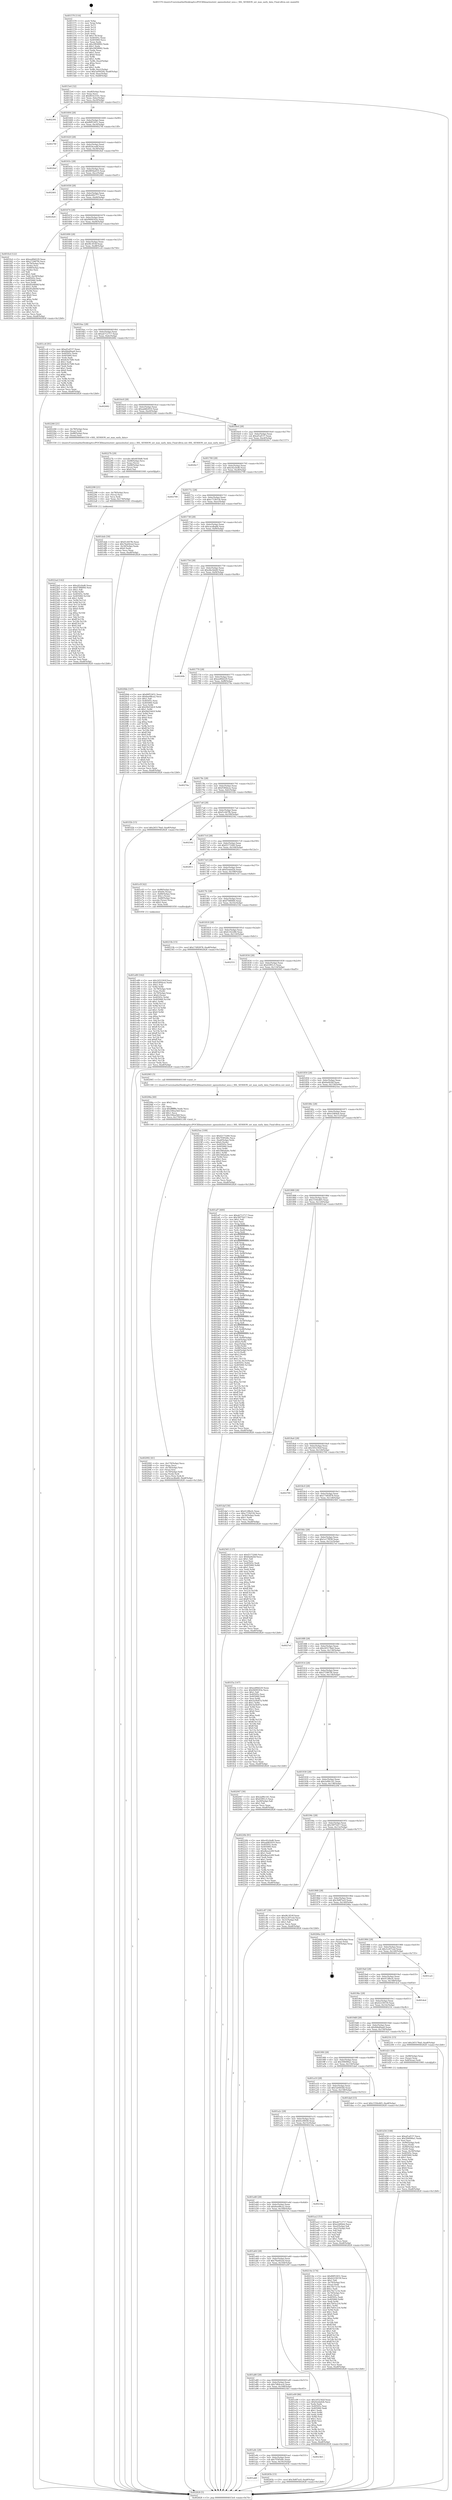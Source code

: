 digraph "0x401570" {
  label = "0x401570 (/mnt/c/Users/mathe/Desktop/tcc/POCII/binaries/extr_opensslsslssl_sess.c_SSL_SESSION_set_max_early_data_Final-ollvm.out::main(0))"
  labelloc = "t"
  node[shape=record]

  Entry [label="",width=0.3,height=0.3,shape=circle,fillcolor=black,style=filled]
  "0x4015e4" [label="{
     0x4015e4 [32]\l
     | [instrs]\l
     &nbsp;&nbsp;0x4015e4 \<+6\>: mov -0xa8(%rbp),%eax\l
     &nbsp;&nbsp;0x4015ea \<+2\>: mov %eax,%ecx\l
     &nbsp;&nbsp;0x4015ec \<+6\>: sub $0x801b3161,%ecx\l
     &nbsp;&nbsp;0x4015f2 \<+6\>: mov %eax,-0xbc(%rbp)\l
     &nbsp;&nbsp;0x4015f8 \<+6\>: mov %ecx,-0xc0(%rbp)\l
     &nbsp;&nbsp;0x4015fe \<+6\>: je 0000000000402391 \<main+0xe21\>\l
  }"]
  "0x402391" [label="{
     0x402391\l
  }", style=dashed]
  "0x401604" [label="{
     0x401604 [28]\l
     | [instrs]\l
     &nbsp;&nbsp;0x401604 \<+5\>: jmp 0000000000401609 \<main+0x99\>\l
     &nbsp;&nbsp;0x401609 \<+6\>: mov -0xbc(%rbp),%eax\l
     &nbsp;&nbsp;0x40160f \<+5\>: sub $0x80f53451,%eax\l
     &nbsp;&nbsp;0x401614 \<+6\>: mov %eax,-0xc4(%rbp)\l
     &nbsp;&nbsp;0x40161a \<+6\>: je 000000000040276f \<main+0x11ff\>\l
  }"]
  Exit [label="",width=0.3,height=0.3,shape=circle,fillcolor=black,style=filled,peripheries=2]
  "0x40276f" [label="{
     0x40276f\l
  }", style=dashed]
  "0x401620" [label="{
     0x401620 [28]\l
     | [instrs]\l
     &nbsp;&nbsp;0x401620 \<+5\>: jmp 0000000000401625 \<main+0xb5\>\l
     &nbsp;&nbsp;0x401625 \<+6\>: mov -0xbc(%rbp),%eax\l
     &nbsp;&nbsp;0x40162b \<+5\>: sub $0x824cea6f,%eax\l
     &nbsp;&nbsp;0x401630 \<+6\>: mov %eax,-0xc8(%rbp)\l
     &nbsp;&nbsp;0x401636 \<+6\>: je 00000000004024ef \<main+0xf7f\>\l
  }"]
  "0x401ab8" [label="{
     0x401ab8\l
  }", style=dashed]
  "0x4024ef" [label="{
     0x4024ef\l
  }", style=dashed]
  "0x40163c" [label="{
     0x40163c [28]\l
     | [instrs]\l
     &nbsp;&nbsp;0x40163c \<+5\>: jmp 0000000000401641 \<main+0xd1\>\l
     &nbsp;&nbsp;0x401641 \<+6\>: mov -0xbc(%rbp),%eax\l
     &nbsp;&nbsp;0x401647 \<+5\>: sub $0x885ba435,%eax\l
     &nbsp;&nbsp;0x40164c \<+6\>: mov %eax,-0xcc(%rbp)\l
     &nbsp;&nbsp;0x401652 \<+6\>: je 0000000000402461 \<main+0xef1\>\l
  }"]
  "0x40265b" [label="{
     0x40265b [15]\l
     | [instrs]\l
     &nbsp;&nbsp;0x40265b \<+10\>: movl $0x3b8f7ac0,-0xa8(%rbp)\l
     &nbsp;&nbsp;0x402665 \<+5\>: jmp 0000000000402828 \<main+0x12b8\>\l
  }"]
  "0x402461" [label="{
     0x402461\l
  }", style=dashed]
  "0x401658" [label="{
     0x401658 [28]\l
     | [instrs]\l
     &nbsp;&nbsp;0x401658 \<+5\>: jmp 000000000040165d \<main+0xed\>\l
     &nbsp;&nbsp;0x40165d \<+6\>: mov -0xbc(%rbp),%eax\l
     &nbsp;&nbsp;0x401663 \<+5\>: sub $0x8c692777,%eax\l
     &nbsp;&nbsp;0x401668 \<+6\>: mov %eax,-0xd0(%rbp)\l
     &nbsp;&nbsp;0x40166e \<+6\>: je 00000000004024e0 \<main+0xf70\>\l
  }"]
  "0x401a9c" [label="{
     0x401a9c [28]\l
     | [instrs]\l
     &nbsp;&nbsp;0x401a9c \<+5\>: jmp 0000000000401aa1 \<main+0x531\>\l
     &nbsp;&nbsp;0x401aa1 \<+6\>: mov -0xbc(%rbp),%eax\l
     &nbsp;&nbsp;0x401aa7 \<+5\>: sub $0x7f395d4c,%eax\l
     &nbsp;&nbsp;0x401aac \<+6\>: mov %eax,-0x16c(%rbp)\l
     &nbsp;&nbsp;0x401ab2 \<+6\>: je 000000000040265b \<main+0x10eb\>\l
  }"]
  "0x4024e0" [label="{
     0x4024e0\l
  }", style=dashed]
  "0x401674" [label="{
     0x401674 [28]\l
     | [instrs]\l
     &nbsp;&nbsp;0x401674 \<+5\>: jmp 0000000000401679 \<main+0x109\>\l
     &nbsp;&nbsp;0x401679 \<+6\>: mov -0xbc(%rbp),%eax\l
     &nbsp;&nbsp;0x40167f \<+5\>: sub $0x9409183e,%eax\l
     &nbsp;&nbsp;0x401684 \<+6\>: mov %eax,-0xd4(%rbp)\l
     &nbsp;&nbsp;0x40168a \<+6\>: je 0000000000401fcd \<main+0xa5d\>\l
  }"]
  "0x4023b5" [label="{
     0x4023b5\l
  }", style=dashed]
  "0x401fcd" [label="{
     0x401fcd [122]\l
     | [instrs]\l
     &nbsp;&nbsp;0x401fcd \<+5\>: mov $0xee89d229,%eax\l
     &nbsp;&nbsp;0x401fd2 \<+5\>: mov $0x272967f4,%ecx\l
     &nbsp;&nbsp;0x401fd7 \<+4\>: mov -0x70(%rbp),%rdx\l
     &nbsp;&nbsp;0x401fdb \<+2\>: mov (%rdx),%esi\l
     &nbsp;&nbsp;0x401fdd \<+4\>: mov -0x80(%rbp),%rdx\l
     &nbsp;&nbsp;0x401fe1 \<+2\>: cmp (%rdx),%esi\l
     &nbsp;&nbsp;0x401fe3 \<+4\>: setl %dil\l
     &nbsp;&nbsp;0x401fe7 \<+4\>: and $0x1,%dil\l
     &nbsp;&nbsp;0x401feb \<+4\>: mov %dil,-0x29(%rbp)\l
     &nbsp;&nbsp;0x401fef \<+7\>: mov 0x40505c,%esi\l
     &nbsp;&nbsp;0x401ff6 \<+8\>: mov 0x405060,%r8d\l
     &nbsp;&nbsp;0x401ffe \<+3\>: mov %esi,%r9d\l
     &nbsp;&nbsp;0x402001 \<+7\>: sub $0x85efb00f,%r9d\l
     &nbsp;&nbsp;0x402008 \<+4\>: sub $0x1,%r9d\l
     &nbsp;&nbsp;0x40200c \<+7\>: add $0x85efb00f,%r9d\l
     &nbsp;&nbsp;0x402013 \<+4\>: imul %r9d,%esi\l
     &nbsp;&nbsp;0x402017 \<+3\>: and $0x1,%esi\l
     &nbsp;&nbsp;0x40201a \<+3\>: cmp $0x0,%esi\l
     &nbsp;&nbsp;0x40201d \<+4\>: sete %dil\l
     &nbsp;&nbsp;0x402021 \<+4\>: cmp $0xa,%r8d\l
     &nbsp;&nbsp;0x402025 \<+4\>: setl %r10b\l
     &nbsp;&nbsp;0x402029 \<+3\>: mov %dil,%r11b\l
     &nbsp;&nbsp;0x40202c \<+3\>: and %r10b,%r11b\l
     &nbsp;&nbsp;0x40202f \<+3\>: xor %r10b,%dil\l
     &nbsp;&nbsp;0x402032 \<+3\>: or %dil,%r11b\l
     &nbsp;&nbsp;0x402035 \<+4\>: test $0x1,%r11b\l
     &nbsp;&nbsp;0x402039 \<+3\>: cmovne %ecx,%eax\l
     &nbsp;&nbsp;0x40203c \<+6\>: mov %eax,-0xa8(%rbp)\l
     &nbsp;&nbsp;0x402042 \<+5\>: jmp 0000000000402828 \<main+0x12b8\>\l
  }"]
  "0x401690" [label="{
     0x401690 [28]\l
     | [instrs]\l
     &nbsp;&nbsp;0x401690 \<+5\>: jmp 0000000000401695 \<main+0x125\>\l
     &nbsp;&nbsp;0x401695 \<+6\>: mov -0xbc(%rbp),%eax\l
     &nbsp;&nbsp;0x40169b \<+5\>: sub $0x9fc3f10f,%eax\l
     &nbsp;&nbsp;0x4016a0 \<+6\>: mov %eax,-0xd8(%rbp)\l
     &nbsp;&nbsp;0x4016a6 \<+6\>: je 0000000000401cc6 \<main+0x756\>\l
  }"]
  "0x4022ad" [label="{
     0x4022ad [142]\l
     | [instrs]\l
     &nbsp;&nbsp;0x4022ad \<+5\>: mov $0xc62cfed6,%eax\l
     &nbsp;&nbsp;0x4022b2 \<+5\>: mov $0xf7480f44,%esi\l
     &nbsp;&nbsp;0x4022b7 \<+2\>: mov $0x1,%dl\l
     &nbsp;&nbsp;0x4022b9 \<+3\>: xor %r8d,%r8d\l
     &nbsp;&nbsp;0x4022bc \<+8\>: mov 0x40505c,%r9d\l
     &nbsp;&nbsp;0x4022c4 \<+8\>: mov 0x405060,%r10d\l
     &nbsp;&nbsp;0x4022cc \<+4\>: sub $0x1,%r8d\l
     &nbsp;&nbsp;0x4022d0 \<+3\>: mov %r9d,%r11d\l
     &nbsp;&nbsp;0x4022d3 \<+3\>: add %r8d,%r11d\l
     &nbsp;&nbsp;0x4022d6 \<+4\>: imul %r11d,%r9d\l
     &nbsp;&nbsp;0x4022da \<+4\>: and $0x1,%r9d\l
     &nbsp;&nbsp;0x4022de \<+4\>: cmp $0x0,%r9d\l
     &nbsp;&nbsp;0x4022e2 \<+3\>: sete %bl\l
     &nbsp;&nbsp;0x4022e5 \<+4\>: cmp $0xa,%r10d\l
     &nbsp;&nbsp;0x4022e9 \<+4\>: setl %r14b\l
     &nbsp;&nbsp;0x4022ed \<+3\>: mov %bl,%r15b\l
     &nbsp;&nbsp;0x4022f0 \<+4\>: xor $0xff,%r15b\l
     &nbsp;&nbsp;0x4022f4 \<+3\>: mov %r14b,%r12b\l
     &nbsp;&nbsp;0x4022f7 \<+4\>: xor $0xff,%r12b\l
     &nbsp;&nbsp;0x4022fb \<+3\>: xor $0x0,%dl\l
     &nbsp;&nbsp;0x4022fe \<+3\>: mov %r15b,%r13b\l
     &nbsp;&nbsp;0x402301 \<+4\>: and $0x0,%r13b\l
     &nbsp;&nbsp;0x402305 \<+2\>: and %dl,%bl\l
     &nbsp;&nbsp;0x402307 \<+3\>: mov %r12b,%cl\l
     &nbsp;&nbsp;0x40230a \<+3\>: and $0x0,%cl\l
     &nbsp;&nbsp;0x40230d \<+3\>: and %dl,%r14b\l
     &nbsp;&nbsp;0x402310 \<+3\>: or %bl,%r13b\l
     &nbsp;&nbsp;0x402313 \<+3\>: or %r14b,%cl\l
     &nbsp;&nbsp;0x402316 \<+3\>: xor %cl,%r13b\l
     &nbsp;&nbsp;0x402319 \<+3\>: or %r12b,%r15b\l
     &nbsp;&nbsp;0x40231c \<+4\>: xor $0xff,%r15b\l
     &nbsp;&nbsp;0x402320 \<+3\>: or $0x0,%dl\l
     &nbsp;&nbsp;0x402323 \<+3\>: and %dl,%r15b\l
     &nbsp;&nbsp;0x402326 \<+3\>: or %r15b,%r13b\l
     &nbsp;&nbsp;0x402329 \<+4\>: test $0x1,%r13b\l
     &nbsp;&nbsp;0x40232d \<+3\>: cmovne %esi,%eax\l
     &nbsp;&nbsp;0x402330 \<+6\>: mov %eax,-0xa8(%rbp)\l
     &nbsp;&nbsp;0x402336 \<+5\>: jmp 0000000000402828 \<main+0x12b8\>\l
  }"]
  "0x401cc6" [label="{
     0x401cc6 [91]\l
     | [instrs]\l
     &nbsp;&nbsp;0x401cc6 \<+5\>: mov $0xaf1af157,%eax\l
     &nbsp;&nbsp;0x401ccb \<+5\>: mov $0x4bbd0aa9,%ecx\l
     &nbsp;&nbsp;0x401cd0 \<+7\>: mov 0x40505c,%edx\l
     &nbsp;&nbsp;0x401cd7 \<+7\>: mov 0x405060,%esi\l
     &nbsp;&nbsp;0x401cde \<+2\>: mov %edx,%edi\l
     &nbsp;&nbsp;0x401ce0 \<+6\>: sub $0x8c027bf6,%edi\l
     &nbsp;&nbsp;0x401ce6 \<+3\>: sub $0x1,%edi\l
     &nbsp;&nbsp;0x401ce9 \<+6\>: add $0x8c027bf6,%edi\l
     &nbsp;&nbsp;0x401cef \<+3\>: imul %edi,%edx\l
     &nbsp;&nbsp;0x401cf2 \<+3\>: and $0x1,%edx\l
     &nbsp;&nbsp;0x401cf5 \<+3\>: cmp $0x0,%edx\l
     &nbsp;&nbsp;0x401cf8 \<+4\>: sete %r8b\l
     &nbsp;&nbsp;0x401cfc \<+3\>: cmp $0xa,%esi\l
     &nbsp;&nbsp;0x401cff \<+4\>: setl %r9b\l
     &nbsp;&nbsp;0x401d03 \<+3\>: mov %r8b,%r10b\l
     &nbsp;&nbsp;0x401d06 \<+3\>: and %r9b,%r10b\l
     &nbsp;&nbsp;0x401d09 \<+3\>: xor %r9b,%r8b\l
     &nbsp;&nbsp;0x401d0c \<+3\>: or %r8b,%r10b\l
     &nbsp;&nbsp;0x401d0f \<+4\>: test $0x1,%r10b\l
     &nbsp;&nbsp;0x401d13 \<+3\>: cmovne %ecx,%eax\l
     &nbsp;&nbsp;0x401d16 \<+6\>: mov %eax,-0xa8(%rbp)\l
     &nbsp;&nbsp;0x401d1c \<+5\>: jmp 0000000000402828 \<main+0x12b8\>\l
  }"]
  "0x4016ac" [label="{
     0x4016ac [28]\l
     | [instrs]\l
     &nbsp;&nbsp;0x4016ac \<+5\>: jmp 00000000004016b1 \<main+0x141\>\l
     &nbsp;&nbsp;0x4016b1 \<+6\>: mov -0xbc(%rbp),%eax\l
     &nbsp;&nbsp;0x4016b7 \<+5\>: sub $0xab712717,%eax\l
     &nbsp;&nbsp;0x4016bc \<+6\>: mov %eax,-0xdc(%rbp)\l
     &nbsp;&nbsp;0x4016c2 \<+6\>: je 0000000000402682 \<main+0x1112\>\l
  }"]
  "0x402298" [label="{
     0x402298 [21]\l
     | [instrs]\l
     &nbsp;&nbsp;0x402298 \<+4\>: mov -0x78(%rbp),%rcx\l
     &nbsp;&nbsp;0x40229c \<+3\>: mov (%rcx),%rcx\l
     &nbsp;&nbsp;0x40229f \<+3\>: mov %rcx,%rdi\l
     &nbsp;&nbsp;0x4022a2 \<+6\>: mov %eax,-0x174(%rbp)\l
     &nbsp;&nbsp;0x4022a8 \<+5\>: call 0000000000401030 \<free@plt\>\l
     | [calls]\l
     &nbsp;&nbsp;0x401030 \{1\} (unknown)\l
  }"]
  "0x402682" [label="{
     0x402682\l
  }", style=dashed]
  "0x4016c8" [label="{
     0x4016c8 [28]\l
     | [instrs]\l
     &nbsp;&nbsp;0x4016c8 \<+5\>: jmp 00000000004016cd \<main+0x15d\>\l
     &nbsp;&nbsp;0x4016cd \<+6\>: mov -0xbc(%rbp),%eax\l
     &nbsp;&nbsp;0x4016d3 \<+5\>: sub $0xadd62010,%eax\l
     &nbsp;&nbsp;0x4016d8 \<+6\>: mov %eax,-0xe0(%rbp)\l
     &nbsp;&nbsp;0x4016de \<+6\>: je 0000000000402266 \<main+0xcf6\>\l
  }"]
  "0x40227b" [label="{
     0x40227b [29]\l
     | [instrs]\l
     &nbsp;&nbsp;0x40227b \<+10\>: movabs $0x4030d6,%rdi\l
     &nbsp;&nbsp;0x402285 \<+4\>: mov -0x68(%rbp),%rcx\l
     &nbsp;&nbsp;0x402289 \<+2\>: mov %eax,(%rcx)\l
     &nbsp;&nbsp;0x40228b \<+4\>: mov -0x68(%rbp),%rcx\l
     &nbsp;&nbsp;0x40228f \<+2\>: mov (%rcx),%esi\l
     &nbsp;&nbsp;0x402291 \<+2\>: mov $0x0,%al\l
     &nbsp;&nbsp;0x402293 \<+5\>: call 0000000000401040 \<printf@plt\>\l
     | [calls]\l
     &nbsp;&nbsp;0x401040 \{1\} (unknown)\l
  }"]
  "0x402266" [label="{
     0x402266 [21]\l
     | [instrs]\l
     &nbsp;&nbsp;0x402266 \<+4\>: mov -0x78(%rbp),%rax\l
     &nbsp;&nbsp;0x40226a \<+3\>: mov (%rax),%rdi\l
     &nbsp;&nbsp;0x40226d \<+7\>: mov -0x88(%rbp),%rax\l
     &nbsp;&nbsp;0x402274 \<+2\>: mov (%rax),%esi\l
     &nbsp;&nbsp;0x402276 \<+5\>: call 0000000000401550 \<SSL_SESSION_set_max_early_data\>\l
     | [calls]\l
     &nbsp;&nbsp;0x401550 \{1\} (/mnt/c/Users/mathe/Desktop/tcc/POCII/binaries/extr_opensslsslssl_sess.c_SSL_SESSION_set_max_early_data_Final-ollvm.out::SSL_SESSION_set_max_early_data)\l
  }"]
  "0x4016e4" [label="{
     0x4016e4 [28]\l
     | [instrs]\l
     &nbsp;&nbsp;0x4016e4 \<+5\>: jmp 00000000004016e9 \<main+0x179\>\l
     &nbsp;&nbsp;0x4016e9 \<+6\>: mov -0xbc(%rbp),%eax\l
     &nbsp;&nbsp;0x4016ef \<+5\>: sub $0xaf1af157,%eax\l
     &nbsp;&nbsp;0x4016f4 \<+6\>: mov %eax,-0xe4(%rbp)\l
     &nbsp;&nbsp;0x4016fa \<+6\>: je 00000000004026c7 \<main+0x1157\>\l
  }"]
  "0x402092" [label="{
     0x402092 [41]\l
     | [instrs]\l
     &nbsp;&nbsp;0x402092 \<+6\>: mov -0x170(%rbp),%ecx\l
     &nbsp;&nbsp;0x402098 \<+3\>: imul %eax,%ecx\l
     &nbsp;&nbsp;0x40209b \<+4\>: mov -0x78(%rbp),%rsi\l
     &nbsp;&nbsp;0x40209f \<+3\>: mov (%rsi),%rsi\l
     &nbsp;&nbsp;0x4020a2 \<+4\>: mov -0x70(%rbp),%rdi\l
     &nbsp;&nbsp;0x4020a6 \<+3\>: movslq (%rdi),%rdi\l
     &nbsp;&nbsp;0x4020a9 \<+3\>: mov %ecx,(%rsi,%rdi,4)\l
     &nbsp;&nbsp;0x4020ac \<+10\>: movl $0xcacdba66,-0xa8(%rbp)\l
     &nbsp;&nbsp;0x4020b6 \<+5\>: jmp 0000000000402828 \<main+0x12b8\>\l
  }"]
  "0x4026c7" [label="{
     0x4026c7\l
  }", style=dashed]
  "0x401700" [label="{
     0x401700 [28]\l
     | [instrs]\l
     &nbsp;&nbsp;0x401700 \<+5\>: jmp 0000000000401705 \<main+0x195\>\l
     &nbsp;&nbsp;0x401705 \<+6\>: mov -0xbc(%rbp),%eax\l
     &nbsp;&nbsp;0x40170b \<+5\>: sub $0xc62cfed6,%eax\l
     &nbsp;&nbsp;0x401710 \<+6\>: mov %eax,-0xe8(%rbp)\l
     &nbsp;&nbsp;0x401716 \<+6\>: je 0000000000402799 \<main+0x1229\>\l
  }"]
  "0x40206a" [label="{
     0x40206a [40]\l
     | [instrs]\l
     &nbsp;&nbsp;0x40206a \<+5\>: mov $0x2,%ecx\l
     &nbsp;&nbsp;0x40206f \<+1\>: cltd\l
     &nbsp;&nbsp;0x402070 \<+2\>: idiv %ecx\l
     &nbsp;&nbsp;0x402072 \<+6\>: imul $0xfffffffe,%edx,%ecx\l
     &nbsp;&nbsp;0x402078 \<+6\>: add $0x100ea5b9,%ecx\l
     &nbsp;&nbsp;0x40207e \<+3\>: add $0x1,%ecx\l
     &nbsp;&nbsp;0x402081 \<+6\>: sub $0x100ea5b9,%ecx\l
     &nbsp;&nbsp;0x402087 \<+6\>: mov %ecx,-0x170(%rbp)\l
     &nbsp;&nbsp;0x40208d \<+5\>: call 0000000000401160 \<next_i\>\l
     | [calls]\l
     &nbsp;&nbsp;0x401160 \{1\} (/mnt/c/Users/mathe/Desktop/tcc/POCII/binaries/extr_opensslsslssl_sess.c_SSL_SESSION_set_max_early_data_Final-ollvm.out::next_i)\l
  }"]
  "0x402799" [label="{
     0x402799\l
  }", style=dashed]
  "0x40171c" [label="{
     0x40171c [28]\l
     | [instrs]\l
     &nbsp;&nbsp;0x40171c \<+5\>: jmp 0000000000401721 \<main+0x1b1\>\l
     &nbsp;&nbsp;0x401721 \<+6\>: mov -0xbc(%rbp),%eax\l
     &nbsp;&nbsp;0x401727 \<+5\>: sub $0xc733b534,%eax\l
     &nbsp;&nbsp;0x40172c \<+6\>: mov %eax,-0xec(%rbp)\l
     &nbsp;&nbsp;0x401732 \<+6\>: je 0000000000401deb \<main+0x87b\>\l
  }"]
  "0x401e89" [label="{
     0x401e89 [162]\l
     | [instrs]\l
     &nbsp;&nbsp;0x401e89 \<+5\>: mov $0x1652302f,%ecx\l
     &nbsp;&nbsp;0x401e8e \<+5\>: mov $0xf180dcee,%edx\l
     &nbsp;&nbsp;0x401e93 \<+3\>: mov $0x1,%sil\l
     &nbsp;&nbsp;0x401e96 \<+3\>: xor %r8d,%r8d\l
     &nbsp;&nbsp;0x401e99 \<+4\>: mov -0x78(%rbp),%rdi\l
     &nbsp;&nbsp;0x401e9d \<+3\>: mov %rax,(%rdi)\l
     &nbsp;&nbsp;0x401ea0 \<+4\>: mov -0x70(%rbp),%rax\l
     &nbsp;&nbsp;0x401ea4 \<+6\>: movl $0x0,(%rax)\l
     &nbsp;&nbsp;0x401eaa \<+8\>: mov 0x40505c,%r9d\l
     &nbsp;&nbsp;0x401eb2 \<+8\>: mov 0x405060,%r10d\l
     &nbsp;&nbsp;0x401eba \<+4\>: sub $0x1,%r8d\l
     &nbsp;&nbsp;0x401ebe \<+3\>: mov %r9d,%r11d\l
     &nbsp;&nbsp;0x401ec1 \<+3\>: add %r8d,%r11d\l
     &nbsp;&nbsp;0x401ec4 \<+4\>: imul %r11d,%r9d\l
     &nbsp;&nbsp;0x401ec8 \<+4\>: and $0x1,%r9d\l
     &nbsp;&nbsp;0x401ecc \<+4\>: cmp $0x0,%r9d\l
     &nbsp;&nbsp;0x401ed0 \<+3\>: sete %bl\l
     &nbsp;&nbsp;0x401ed3 \<+4\>: cmp $0xa,%r10d\l
     &nbsp;&nbsp;0x401ed7 \<+4\>: setl %r14b\l
     &nbsp;&nbsp;0x401edb \<+3\>: mov %bl,%r15b\l
     &nbsp;&nbsp;0x401ede \<+4\>: xor $0xff,%r15b\l
     &nbsp;&nbsp;0x401ee2 \<+3\>: mov %r14b,%r12b\l
     &nbsp;&nbsp;0x401ee5 \<+4\>: xor $0xff,%r12b\l
     &nbsp;&nbsp;0x401ee9 \<+4\>: xor $0x1,%sil\l
     &nbsp;&nbsp;0x401eed \<+3\>: mov %r15b,%r13b\l
     &nbsp;&nbsp;0x401ef0 \<+4\>: and $0xff,%r13b\l
     &nbsp;&nbsp;0x401ef4 \<+3\>: and %sil,%bl\l
     &nbsp;&nbsp;0x401ef7 \<+3\>: mov %r12b,%al\l
     &nbsp;&nbsp;0x401efa \<+2\>: and $0xff,%al\l
     &nbsp;&nbsp;0x401efc \<+3\>: and %sil,%r14b\l
     &nbsp;&nbsp;0x401eff \<+3\>: or %bl,%r13b\l
     &nbsp;&nbsp;0x401f02 \<+3\>: or %r14b,%al\l
     &nbsp;&nbsp;0x401f05 \<+3\>: xor %al,%r13b\l
     &nbsp;&nbsp;0x401f08 \<+3\>: or %r12b,%r15b\l
     &nbsp;&nbsp;0x401f0b \<+4\>: xor $0xff,%r15b\l
     &nbsp;&nbsp;0x401f0f \<+4\>: or $0x1,%sil\l
     &nbsp;&nbsp;0x401f13 \<+3\>: and %sil,%r15b\l
     &nbsp;&nbsp;0x401f16 \<+3\>: or %r15b,%r13b\l
     &nbsp;&nbsp;0x401f19 \<+4\>: test $0x1,%r13b\l
     &nbsp;&nbsp;0x401f1d \<+3\>: cmovne %edx,%ecx\l
     &nbsp;&nbsp;0x401f20 \<+6\>: mov %ecx,-0xa8(%rbp)\l
     &nbsp;&nbsp;0x401f26 \<+5\>: jmp 0000000000402828 \<main+0x12b8\>\l
  }"]
  "0x401deb" [label="{
     0x401deb [30]\l
     | [instrs]\l
     &nbsp;&nbsp;0x401deb \<+5\>: mov $0xf1c647fb,%eax\l
     &nbsp;&nbsp;0x401df0 \<+5\>: mov $0x76a042ed,%ecx\l
     &nbsp;&nbsp;0x401df5 \<+3\>: mov -0x30(%rbp),%edx\l
     &nbsp;&nbsp;0x401df8 \<+3\>: cmp $0x0,%edx\l
     &nbsp;&nbsp;0x401dfb \<+3\>: cmove %ecx,%eax\l
     &nbsp;&nbsp;0x401dfe \<+6\>: mov %eax,-0xa8(%rbp)\l
     &nbsp;&nbsp;0x401e04 \<+5\>: jmp 0000000000402828 \<main+0x12b8\>\l
  }"]
  "0x401738" [label="{
     0x401738 [28]\l
     | [instrs]\l
     &nbsp;&nbsp;0x401738 \<+5\>: jmp 000000000040173d \<main+0x1cd\>\l
     &nbsp;&nbsp;0x40173d \<+6\>: mov -0xbc(%rbp),%eax\l
     &nbsp;&nbsp;0x401743 \<+5\>: sub $0xcacdba66,%eax\l
     &nbsp;&nbsp;0x401748 \<+6\>: mov %eax,-0xf0(%rbp)\l
     &nbsp;&nbsp;0x40174e \<+6\>: je 00000000004020bb \<main+0xb4b\>\l
  }"]
  "0x401a80" [label="{
     0x401a80 [28]\l
     | [instrs]\l
     &nbsp;&nbsp;0x401a80 \<+5\>: jmp 0000000000401a85 \<main+0x515\>\l
     &nbsp;&nbsp;0x401a85 \<+6\>: mov -0xbc(%rbp),%eax\l
     &nbsp;&nbsp;0x401a8b \<+5\>: sub $0x7d64cec4,%eax\l
     &nbsp;&nbsp;0x401a90 \<+6\>: mov %eax,-0x168(%rbp)\l
     &nbsp;&nbsp;0x401a96 \<+6\>: je 00000000004023b5 \<main+0xe45\>\l
  }"]
  "0x4020bb" [label="{
     0x4020bb [147]\l
     | [instrs]\l
     &nbsp;&nbsp;0x4020bb \<+5\>: mov $0x80f53451,%eax\l
     &nbsp;&nbsp;0x4020c0 \<+5\>: mov $0x6ee98ca2,%ecx\l
     &nbsp;&nbsp;0x4020c5 \<+2\>: mov $0x1,%dl\l
     &nbsp;&nbsp;0x4020c7 \<+7\>: mov 0x40505c,%esi\l
     &nbsp;&nbsp;0x4020ce \<+7\>: mov 0x405060,%edi\l
     &nbsp;&nbsp;0x4020d5 \<+3\>: mov %esi,%r8d\l
     &nbsp;&nbsp;0x4020d8 \<+7\>: add $0x94d1bfc9,%r8d\l
     &nbsp;&nbsp;0x4020df \<+4\>: sub $0x1,%r8d\l
     &nbsp;&nbsp;0x4020e3 \<+7\>: sub $0x94d1bfc9,%r8d\l
     &nbsp;&nbsp;0x4020ea \<+4\>: imul %r8d,%esi\l
     &nbsp;&nbsp;0x4020ee \<+3\>: and $0x1,%esi\l
     &nbsp;&nbsp;0x4020f1 \<+3\>: cmp $0x0,%esi\l
     &nbsp;&nbsp;0x4020f4 \<+4\>: sete %r9b\l
     &nbsp;&nbsp;0x4020f8 \<+3\>: cmp $0xa,%edi\l
     &nbsp;&nbsp;0x4020fb \<+4\>: setl %r10b\l
     &nbsp;&nbsp;0x4020ff \<+3\>: mov %r9b,%r11b\l
     &nbsp;&nbsp;0x402102 \<+4\>: xor $0xff,%r11b\l
     &nbsp;&nbsp;0x402106 \<+3\>: mov %r10b,%bl\l
     &nbsp;&nbsp;0x402109 \<+3\>: xor $0xff,%bl\l
     &nbsp;&nbsp;0x40210c \<+3\>: xor $0x0,%dl\l
     &nbsp;&nbsp;0x40210f \<+3\>: mov %r11b,%r14b\l
     &nbsp;&nbsp;0x402112 \<+4\>: and $0x0,%r14b\l
     &nbsp;&nbsp;0x402116 \<+3\>: and %dl,%r9b\l
     &nbsp;&nbsp;0x402119 \<+3\>: mov %bl,%r15b\l
     &nbsp;&nbsp;0x40211c \<+4\>: and $0x0,%r15b\l
     &nbsp;&nbsp;0x402120 \<+3\>: and %dl,%r10b\l
     &nbsp;&nbsp;0x402123 \<+3\>: or %r9b,%r14b\l
     &nbsp;&nbsp;0x402126 \<+3\>: or %r10b,%r15b\l
     &nbsp;&nbsp;0x402129 \<+3\>: xor %r15b,%r14b\l
     &nbsp;&nbsp;0x40212c \<+3\>: or %bl,%r11b\l
     &nbsp;&nbsp;0x40212f \<+4\>: xor $0xff,%r11b\l
     &nbsp;&nbsp;0x402133 \<+3\>: or $0x0,%dl\l
     &nbsp;&nbsp;0x402136 \<+3\>: and %dl,%r11b\l
     &nbsp;&nbsp;0x402139 \<+3\>: or %r11b,%r14b\l
     &nbsp;&nbsp;0x40213c \<+4\>: test $0x1,%r14b\l
     &nbsp;&nbsp;0x402140 \<+3\>: cmovne %ecx,%eax\l
     &nbsp;&nbsp;0x402143 \<+6\>: mov %eax,-0xa8(%rbp)\l
     &nbsp;&nbsp;0x402149 \<+5\>: jmp 0000000000402828 \<main+0x12b8\>\l
  }"]
  "0x401754" [label="{
     0x401754 [28]\l
     | [instrs]\l
     &nbsp;&nbsp;0x401754 \<+5\>: jmp 0000000000401759 \<main+0x1e9\>\l
     &nbsp;&nbsp;0x401759 \<+6\>: mov -0xbc(%rbp),%eax\l
     &nbsp;&nbsp;0x40175f \<+5\>: sub $0xe8a3de60,%eax\l
     &nbsp;&nbsp;0x401764 \<+6\>: mov %eax,-0xf4(%rbp)\l
     &nbsp;&nbsp;0x40176a \<+6\>: je 000000000040240b \<main+0xe9b\>\l
  }"]
  "0x401e09" [label="{
     0x401e09 [86]\l
     | [instrs]\l
     &nbsp;&nbsp;0x401e09 \<+5\>: mov $0x1652302f,%eax\l
     &nbsp;&nbsp;0x401e0e \<+5\>: mov $0xf2eda42b,%ecx\l
     &nbsp;&nbsp;0x401e13 \<+2\>: xor %edx,%edx\l
     &nbsp;&nbsp;0x401e15 \<+7\>: mov 0x40505c,%esi\l
     &nbsp;&nbsp;0x401e1c \<+7\>: mov 0x405060,%edi\l
     &nbsp;&nbsp;0x401e23 \<+3\>: sub $0x1,%edx\l
     &nbsp;&nbsp;0x401e26 \<+3\>: mov %esi,%r8d\l
     &nbsp;&nbsp;0x401e29 \<+3\>: add %edx,%r8d\l
     &nbsp;&nbsp;0x401e2c \<+4\>: imul %r8d,%esi\l
     &nbsp;&nbsp;0x401e30 \<+3\>: and $0x1,%esi\l
     &nbsp;&nbsp;0x401e33 \<+3\>: cmp $0x0,%esi\l
     &nbsp;&nbsp;0x401e36 \<+4\>: sete %r9b\l
     &nbsp;&nbsp;0x401e3a \<+3\>: cmp $0xa,%edi\l
     &nbsp;&nbsp;0x401e3d \<+4\>: setl %r10b\l
     &nbsp;&nbsp;0x401e41 \<+3\>: mov %r9b,%r11b\l
     &nbsp;&nbsp;0x401e44 \<+3\>: and %r10b,%r11b\l
     &nbsp;&nbsp;0x401e47 \<+3\>: xor %r10b,%r9b\l
     &nbsp;&nbsp;0x401e4a \<+3\>: or %r9b,%r11b\l
     &nbsp;&nbsp;0x401e4d \<+4\>: test $0x1,%r11b\l
     &nbsp;&nbsp;0x401e51 \<+3\>: cmovne %ecx,%eax\l
     &nbsp;&nbsp;0x401e54 \<+6\>: mov %eax,-0xa8(%rbp)\l
     &nbsp;&nbsp;0x401e5a \<+5\>: jmp 0000000000402828 \<main+0x12b8\>\l
  }"]
  "0x40240b" [label="{
     0x40240b\l
  }", style=dashed]
  "0x401770" [label="{
     0x401770 [28]\l
     | [instrs]\l
     &nbsp;&nbsp;0x401770 \<+5\>: jmp 0000000000401775 \<main+0x205\>\l
     &nbsp;&nbsp;0x401775 \<+6\>: mov -0xbc(%rbp),%eax\l
     &nbsp;&nbsp;0x40177b \<+5\>: sub $0xee89d229,%eax\l
     &nbsp;&nbsp;0x401780 \<+6\>: mov %eax,-0xf8(%rbp)\l
     &nbsp;&nbsp;0x401786 \<+6\>: je 000000000040274a \<main+0x11da\>\l
  }"]
  "0x401a64" [label="{
     0x401a64 [28]\l
     | [instrs]\l
     &nbsp;&nbsp;0x401a64 \<+5\>: jmp 0000000000401a69 \<main+0x4f9\>\l
     &nbsp;&nbsp;0x401a69 \<+6\>: mov -0xbc(%rbp),%eax\l
     &nbsp;&nbsp;0x401a6f \<+5\>: sub $0x76a042ed,%eax\l
     &nbsp;&nbsp;0x401a74 \<+6\>: mov %eax,-0x164(%rbp)\l
     &nbsp;&nbsp;0x401a7a \<+6\>: je 0000000000401e09 \<main+0x899\>\l
  }"]
  "0x40274a" [label="{
     0x40274a\l
  }", style=dashed]
  "0x40178c" [label="{
     0x40178c [28]\l
     | [instrs]\l
     &nbsp;&nbsp;0x40178c \<+5\>: jmp 0000000000401791 \<main+0x221\>\l
     &nbsp;&nbsp;0x401791 \<+6\>: mov -0xbc(%rbp),%eax\l
     &nbsp;&nbsp;0x401797 \<+5\>: sub $0xf180dcee,%eax\l
     &nbsp;&nbsp;0x40179c \<+6\>: mov %eax,-0xfc(%rbp)\l
     &nbsp;&nbsp;0x4017a2 \<+6\>: je 0000000000401f2b \<main+0x9bb\>\l
  }"]
  "0x40214e" [label="{
     0x40214e [174]\l
     | [instrs]\l
     &nbsp;&nbsp;0x40214e \<+5\>: mov $0x80f53451,%eax\l
     &nbsp;&nbsp;0x402153 \<+5\>: mov $0x42239159,%ecx\l
     &nbsp;&nbsp;0x402158 \<+2\>: mov $0x1,%dl\l
     &nbsp;&nbsp;0x40215a \<+4\>: mov -0x70(%rbp),%rsi\l
     &nbsp;&nbsp;0x40215e \<+2\>: mov (%rsi),%edi\l
     &nbsp;&nbsp;0x402160 \<+6\>: sub $0x70e7cc5e,%edi\l
     &nbsp;&nbsp;0x402166 \<+3\>: add $0x1,%edi\l
     &nbsp;&nbsp;0x402169 \<+6\>: add $0x70e7cc5e,%edi\l
     &nbsp;&nbsp;0x40216f \<+4\>: mov -0x70(%rbp),%rsi\l
     &nbsp;&nbsp;0x402173 \<+2\>: mov %edi,(%rsi)\l
     &nbsp;&nbsp;0x402175 \<+7\>: mov 0x40505c,%edi\l
     &nbsp;&nbsp;0x40217c \<+8\>: mov 0x405060,%r8d\l
     &nbsp;&nbsp;0x402184 \<+3\>: mov %edi,%r9d\l
     &nbsp;&nbsp;0x402187 \<+7\>: add $0x7b93c216,%r9d\l
     &nbsp;&nbsp;0x40218e \<+4\>: sub $0x1,%r9d\l
     &nbsp;&nbsp;0x402192 \<+7\>: sub $0x7b93c216,%r9d\l
     &nbsp;&nbsp;0x402199 \<+4\>: imul %r9d,%edi\l
     &nbsp;&nbsp;0x40219d \<+3\>: and $0x1,%edi\l
     &nbsp;&nbsp;0x4021a0 \<+3\>: cmp $0x0,%edi\l
     &nbsp;&nbsp;0x4021a3 \<+4\>: sete %r10b\l
     &nbsp;&nbsp;0x4021a7 \<+4\>: cmp $0xa,%r8d\l
     &nbsp;&nbsp;0x4021ab \<+4\>: setl %r11b\l
     &nbsp;&nbsp;0x4021af \<+3\>: mov %r10b,%bl\l
     &nbsp;&nbsp;0x4021b2 \<+3\>: xor $0xff,%bl\l
     &nbsp;&nbsp;0x4021b5 \<+3\>: mov %r11b,%r14b\l
     &nbsp;&nbsp;0x4021b8 \<+4\>: xor $0xff,%r14b\l
     &nbsp;&nbsp;0x4021bc \<+3\>: xor $0x1,%dl\l
     &nbsp;&nbsp;0x4021bf \<+3\>: mov %bl,%r15b\l
     &nbsp;&nbsp;0x4021c2 \<+4\>: and $0xff,%r15b\l
     &nbsp;&nbsp;0x4021c6 \<+3\>: and %dl,%r10b\l
     &nbsp;&nbsp;0x4021c9 \<+3\>: mov %r14b,%r12b\l
     &nbsp;&nbsp;0x4021cc \<+4\>: and $0xff,%r12b\l
     &nbsp;&nbsp;0x4021d0 \<+3\>: and %dl,%r11b\l
     &nbsp;&nbsp;0x4021d3 \<+3\>: or %r10b,%r15b\l
     &nbsp;&nbsp;0x4021d6 \<+3\>: or %r11b,%r12b\l
     &nbsp;&nbsp;0x4021d9 \<+3\>: xor %r12b,%r15b\l
     &nbsp;&nbsp;0x4021dc \<+3\>: or %r14b,%bl\l
     &nbsp;&nbsp;0x4021df \<+3\>: xor $0xff,%bl\l
     &nbsp;&nbsp;0x4021e2 \<+3\>: or $0x1,%dl\l
     &nbsp;&nbsp;0x4021e5 \<+2\>: and %dl,%bl\l
     &nbsp;&nbsp;0x4021e7 \<+3\>: or %bl,%r15b\l
     &nbsp;&nbsp;0x4021ea \<+4\>: test $0x1,%r15b\l
     &nbsp;&nbsp;0x4021ee \<+3\>: cmovne %ecx,%eax\l
     &nbsp;&nbsp;0x4021f1 \<+6\>: mov %eax,-0xa8(%rbp)\l
     &nbsp;&nbsp;0x4021f7 \<+5\>: jmp 0000000000402828 \<main+0x12b8\>\l
  }"]
  "0x401f2b" [label="{
     0x401f2b [15]\l
     | [instrs]\l
     &nbsp;&nbsp;0x401f2b \<+10\>: movl $0x265178a0,-0xa8(%rbp)\l
     &nbsp;&nbsp;0x401f35 \<+5\>: jmp 0000000000402828 \<main+0x12b8\>\l
  }"]
  "0x4017a8" [label="{
     0x4017a8 [28]\l
     | [instrs]\l
     &nbsp;&nbsp;0x4017a8 \<+5\>: jmp 00000000004017ad \<main+0x23d\>\l
     &nbsp;&nbsp;0x4017ad \<+6\>: mov -0xbc(%rbp),%eax\l
     &nbsp;&nbsp;0x4017b3 \<+5\>: sub $0xf1c647fb,%eax\l
     &nbsp;&nbsp;0x4017b8 \<+6\>: mov %eax,-0x100(%rbp)\l
     &nbsp;&nbsp;0x4017be \<+6\>: je 0000000000402542 \<main+0xfd2\>\l
  }"]
  "0x401a48" [label="{
     0x401a48 [28]\l
     | [instrs]\l
     &nbsp;&nbsp;0x401a48 \<+5\>: jmp 0000000000401a4d \<main+0x4dd\>\l
     &nbsp;&nbsp;0x401a4d \<+6\>: mov -0xbc(%rbp),%eax\l
     &nbsp;&nbsp;0x401a53 \<+5\>: sub $0x6ee98ca2,%eax\l
     &nbsp;&nbsp;0x401a58 \<+6\>: mov %eax,-0x160(%rbp)\l
     &nbsp;&nbsp;0x401a5e \<+6\>: je 000000000040214e \<main+0xbde\>\l
  }"]
  "0x402542" [label="{
     0x402542\l
  }", style=dashed]
  "0x4017c4" [label="{
     0x4017c4 [28]\l
     | [instrs]\l
     &nbsp;&nbsp;0x4017c4 \<+5\>: jmp 00000000004017c9 \<main+0x259\>\l
     &nbsp;&nbsp;0x4017c9 \<+6\>: mov -0xbc(%rbp),%eax\l
     &nbsp;&nbsp;0x4017cf \<+5\>: sub $0xf2173260,%eax\l
     &nbsp;&nbsp;0x4017d4 \<+6\>: mov %eax,-0x104(%rbp)\l
     &nbsp;&nbsp;0x4017da \<+6\>: je 0000000000402811 \<main+0x12a1\>\l
  }"]
  "0x40234a" [label="{
     0x40234a\l
  }", style=dashed]
  "0x402811" [label="{
     0x402811\l
  }", style=dashed]
  "0x4017e0" [label="{
     0x4017e0 [28]\l
     | [instrs]\l
     &nbsp;&nbsp;0x4017e0 \<+5\>: jmp 00000000004017e5 \<main+0x275\>\l
     &nbsp;&nbsp;0x4017e5 \<+6\>: mov -0xbc(%rbp),%eax\l
     &nbsp;&nbsp;0x4017eb \<+5\>: sub $0xf2eda42b,%eax\l
     &nbsp;&nbsp;0x4017f0 \<+6\>: mov %eax,-0x108(%rbp)\l
     &nbsp;&nbsp;0x4017f6 \<+6\>: je 0000000000401e5f \<main+0x8ef\>\l
  }"]
  "0x401d34" [label="{
     0x401d34 [108]\l
     | [instrs]\l
     &nbsp;&nbsp;0x401d34 \<+5\>: mov $0xaf1af157,%ecx\l
     &nbsp;&nbsp;0x401d39 \<+5\>: mov $0x594090a1,%edx\l
     &nbsp;&nbsp;0x401d3e \<+2\>: xor %esi,%esi\l
     &nbsp;&nbsp;0x401d40 \<+7\>: mov -0x90(%rbp),%rdi\l
     &nbsp;&nbsp;0x401d47 \<+2\>: mov %eax,(%rdi)\l
     &nbsp;&nbsp;0x401d49 \<+7\>: mov -0x90(%rbp),%rdi\l
     &nbsp;&nbsp;0x401d50 \<+2\>: mov (%rdi),%eax\l
     &nbsp;&nbsp;0x401d52 \<+3\>: mov %eax,-0x30(%rbp)\l
     &nbsp;&nbsp;0x401d55 \<+7\>: mov 0x40505c,%eax\l
     &nbsp;&nbsp;0x401d5c \<+8\>: mov 0x405060,%r8d\l
     &nbsp;&nbsp;0x401d64 \<+3\>: sub $0x1,%esi\l
     &nbsp;&nbsp;0x401d67 \<+3\>: mov %eax,%r9d\l
     &nbsp;&nbsp;0x401d6a \<+3\>: add %esi,%r9d\l
     &nbsp;&nbsp;0x401d6d \<+4\>: imul %r9d,%eax\l
     &nbsp;&nbsp;0x401d71 \<+3\>: and $0x1,%eax\l
     &nbsp;&nbsp;0x401d74 \<+3\>: cmp $0x0,%eax\l
     &nbsp;&nbsp;0x401d77 \<+4\>: sete %r10b\l
     &nbsp;&nbsp;0x401d7b \<+4\>: cmp $0xa,%r8d\l
     &nbsp;&nbsp;0x401d7f \<+4\>: setl %r11b\l
     &nbsp;&nbsp;0x401d83 \<+3\>: mov %r10b,%bl\l
     &nbsp;&nbsp;0x401d86 \<+3\>: and %r11b,%bl\l
     &nbsp;&nbsp;0x401d89 \<+3\>: xor %r11b,%r10b\l
     &nbsp;&nbsp;0x401d8c \<+3\>: or %r10b,%bl\l
     &nbsp;&nbsp;0x401d8f \<+3\>: test $0x1,%bl\l
     &nbsp;&nbsp;0x401d92 \<+3\>: cmovne %edx,%ecx\l
     &nbsp;&nbsp;0x401d95 \<+6\>: mov %ecx,-0xa8(%rbp)\l
     &nbsp;&nbsp;0x401d9b \<+5\>: jmp 0000000000402828 \<main+0x12b8\>\l
  }"]
  "0x401e5f" [label="{
     0x401e5f [42]\l
     | [instrs]\l
     &nbsp;&nbsp;0x401e5f \<+7\>: mov -0x88(%rbp),%rax\l
     &nbsp;&nbsp;0x401e66 \<+6\>: movl $0x64,(%rax)\l
     &nbsp;&nbsp;0x401e6c \<+4\>: mov -0x80(%rbp),%rax\l
     &nbsp;&nbsp;0x401e70 \<+6\>: movl $0x1,(%rax)\l
     &nbsp;&nbsp;0x401e76 \<+4\>: mov -0x80(%rbp),%rax\l
     &nbsp;&nbsp;0x401e7a \<+3\>: movslq (%rax),%rax\l
     &nbsp;&nbsp;0x401e7d \<+4\>: shl $0x2,%rax\l
     &nbsp;&nbsp;0x401e81 \<+3\>: mov %rax,%rdi\l
     &nbsp;&nbsp;0x401e84 \<+5\>: call 0000000000401050 \<malloc@plt\>\l
     | [calls]\l
     &nbsp;&nbsp;0x401050 \{1\} (unknown)\l
  }"]
  "0x4017fc" [label="{
     0x4017fc [28]\l
     | [instrs]\l
     &nbsp;&nbsp;0x4017fc \<+5\>: jmp 0000000000401801 \<main+0x291\>\l
     &nbsp;&nbsp;0x401801 \<+6\>: mov -0xbc(%rbp),%eax\l
     &nbsp;&nbsp;0x401807 \<+5\>: sub $0xf7480f44,%eax\l
     &nbsp;&nbsp;0x40180c \<+6\>: mov %eax,-0x10c(%rbp)\l
     &nbsp;&nbsp;0x401812 \<+6\>: je 000000000040233b \<main+0xdcb\>\l
  }"]
  "0x401570" [label="{
     0x401570 [116]\l
     | [instrs]\l
     &nbsp;&nbsp;0x401570 \<+1\>: push %rbp\l
     &nbsp;&nbsp;0x401571 \<+3\>: mov %rsp,%rbp\l
     &nbsp;&nbsp;0x401574 \<+2\>: push %r15\l
     &nbsp;&nbsp;0x401576 \<+2\>: push %r14\l
     &nbsp;&nbsp;0x401578 \<+2\>: push %r13\l
     &nbsp;&nbsp;0x40157a \<+2\>: push %r12\l
     &nbsp;&nbsp;0x40157c \<+1\>: push %rbx\l
     &nbsp;&nbsp;0x40157d \<+7\>: sub $0x178,%rsp\l
     &nbsp;&nbsp;0x401584 \<+7\>: mov 0x40505c,%eax\l
     &nbsp;&nbsp;0x40158b \<+7\>: mov 0x405060,%ecx\l
     &nbsp;&nbsp;0x401592 \<+2\>: mov %eax,%edx\l
     &nbsp;&nbsp;0x401594 \<+6\>: sub $0x29f28992,%edx\l
     &nbsp;&nbsp;0x40159a \<+3\>: sub $0x1,%edx\l
     &nbsp;&nbsp;0x40159d \<+6\>: add $0x29f28992,%edx\l
     &nbsp;&nbsp;0x4015a3 \<+3\>: imul %edx,%eax\l
     &nbsp;&nbsp;0x4015a6 \<+3\>: and $0x1,%eax\l
     &nbsp;&nbsp;0x4015a9 \<+3\>: cmp $0x0,%eax\l
     &nbsp;&nbsp;0x4015ac \<+4\>: sete %r8b\l
     &nbsp;&nbsp;0x4015b0 \<+4\>: and $0x1,%r8b\l
     &nbsp;&nbsp;0x4015b4 \<+7\>: mov %r8b,-0xa2(%rbp)\l
     &nbsp;&nbsp;0x4015bb \<+3\>: cmp $0xa,%ecx\l
     &nbsp;&nbsp;0x4015be \<+4\>: setl %r8b\l
     &nbsp;&nbsp;0x4015c2 \<+4\>: and $0x1,%r8b\l
     &nbsp;&nbsp;0x4015c6 \<+7\>: mov %r8b,-0xa1(%rbp)\l
     &nbsp;&nbsp;0x4015cd \<+10\>: movl $0x5a0445fd,-0xa8(%rbp)\l
     &nbsp;&nbsp;0x4015d7 \<+6\>: mov %edi,-0xac(%rbp)\l
     &nbsp;&nbsp;0x4015dd \<+7\>: mov %rsi,-0xb8(%rbp)\l
  }"]
  "0x40233b" [label="{
     0x40233b [15]\l
     | [instrs]\l
     &nbsp;&nbsp;0x40233b \<+10\>: movl $0x17d92878,-0xa8(%rbp)\l
     &nbsp;&nbsp;0x402345 \<+5\>: jmp 0000000000402828 \<main+0x12b8\>\l
  }"]
  "0x401818" [label="{
     0x401818 [28]\l
     | [instrs]\l
     &nbsp;&nbsp;0x401818 \<+5\>: jmp 000000000040181d \<main+0x2ad\>\l
     &nbsp;&nbsp;0x40181d \<+6\>: mov -0xbc(%rbp),%eax\l
     &nbsp;&nbsp;0x401823 \<+5\>: sub $0xfc162286,%eax\l
     &nbsp;&nbsp;0x401828 \<+6\>: mov %eax,-0x110(%rbp)\l
     &nbsp;&nbsp;0x40182e \<+6\>: je 0000000000402551 \<main+0xfe1\>\l
  }"]
  "0x402828" [label="{
     0x402828 [5]\l
     | [instrs]\l
     &nbsp;&nbsp;0x402828 \<+5\>: jmp 00000000004015e4 \<main+0x74\>\l
  }"]
  "0x402551" [label="{
     0x402551\l
  }", style=dashed]
  "0x401834" [label="{
     0x401834 [28]\l
     | [instrs]\l
     &nbsp;&nbsp;0x401834 \<+5\>: jmp 0000000000401839 \<main+0x2c9\>\l
     &nbsp;&nbsp;0x401839 \<+6\>: mov -0xbc(%rbp),%eax\l
     &nbsp;&nbsp;0x40183f \<+5\>: sub $0x43f91c5,%eax\l
     &nbsp;&nbsp;0x401844 \<+6\>: mov %eax,-0x114(%rbp)\l
     &nbsp;&nbsp;0x40184a \<+6\>: je 0000000000402065 \<main+0xaf5\>\l
  }"]
  "0x401a2c" [label="{
     0x401a2c [28]\l
     | [instrs]\l
     &nbsp;&nbsp;0x401a2c \<+5\>: jmp 0000000000401a31 \<main+0x4c1\>\l
     &nbsp;&nbsp;0x401a31 \<+6\>: mov -0xbc(%rbp),%eax\l
     &nbsp;&nbsp;0x401a37 \<+5\>: sub $0x6ccf4056,%eax\l
     &nbsp;&nbsp;0x401a3c \<+6\>: mov %eax,-0x15c(%rbp)\l
     &nbsp;&nbsp;0x401a42 \<+6\>: je 000000000040234a \<main+0xdda\>\l
  }"]
  "0x402065" [label="{
     0x402065 [5]\l
     | [instrs]\l
     &nbsp;&nbsp;0x402065 \<+5\>: call 0000000000401160 \<next_i\>\l
     | [calls]\l
     &nbsp;&nbsp;0x401160 \{1\} (/mnt/c/Users/mathe/Desktop/tcc/POCII/binaries/extr_opensslsslssl_sess.c_SSL_SESSION_set_max_early_data_Final-ollvm.out::next_i)\l
  }"]
  "0x401850" [label="{
     0x401850 [28]\l
     | [instrs]\l
     &nbsp;&nbsp;0x401850 \<+5\>: jmp 0000000000401855 \<main+0x2e5\>\l
     &nbsp;&nbsp;0x401855 \<+6\>: mov -0xbc(%rbp),%eax\l
     &nbsp;&nbsp;0x40185b \<+5\>: sub $0x6ad42bf,%eax\l
     &nbsp;&nbsp;0x401860 \<+6\>: mov %eax,-0x118(%rbp)\l
     &nbsp;&nbsp;0x401866 \<+6\>: je 00000000004025ee \<main+0x107e\>\l
  }"]
  "0x401ac2" [label="{
     0x401ac2 [53]\l
     | [instrs]\l
     &nbsp;&nbsp;0x401ac2 \<+5\>: mov $0xab712717,%eax\l
     &nbsp;&nbsp;0x401ac7 \<+5\>: mov $0xe2d64eb,%ecx\l
     &nbsp;&nbsp;0x401acc \<+6\>: mov -0xa2(%rbp),%dl\l
     &nbsp;&nbsp;0x401ad2 \<+7\>: mov -0xa1(%rbp),%sil\l
     &nbsp;&nbsp;0x401ad9 \<+3\>: mov %dl,%dil\l
     &nbsp;&nbsp;0x401adc \<+3\>: and %sil,%dil\l
     &nbsp;&nbsp;0x401adf \<+3\>: xor %sil,%dl\l
     &nbsp;&nbsp;0x401ae2 \<+3\>: or %dl,%dil\l
     &nbsp;&nbsp;0x401ae5 \<+4\>: test $0x1,%dil\l
     &nbsp;&nbsp;0x401ae9 \<+3\>: cmovne %ecx,%eax\l
     &nbsp;&nbsp;0x401aec \<+6\>: mov %eax,-0xa8(%rbp)\l
     &nbsp;&nbsp;0x401af2 \<+5\>: jmp 0000000000402828 \<main+0x12b8\>\l
  }"]
  "0x4025ee" [label="{
     0x4025ee [109]\l
     | [instrs]\l
     &nbsp;&nbsp;0x4025ee \<+5\>: mov $0xf2173260,%eax\l
     &nbsp;&nbsp;0x4025f3 \<+5\>: mov $0x7f395d4c,%ecx\l
     &nbsp;&nbsp;0x4025f8 \<+7\>: mov -0xa0(%rbp),%rdx\l
     &nbsp;&nbsp;0x4025ff \<+6\>: movl $0x0,(%rdx)\l
     &nbsp;&nbsp;0x402605 \<+7\>: mov 0x40505c,%esi\l
     &nbsp;&nbsp;0x40260c \<+7\>: mov 0x405060,%edi\l
     &nbsp;&nbsp;0x402613 \<+3\>: mov %esi,%r8d\l
     &nbsp;&nbsp;0x402616 \<+7\>: sub $0x566ada4c,%r8d\l
     &nbsp;&nbsp;0x40261d \<+4\>: sub $0x1,%r8d\l
     &nbsp;&nbsp;0x402621 \<+7\>: add $0x566ada4c,%r8d\l
     &nbsp;&nbsp;0x402628 \<+4\>: imul %r8d,%esi\l
     &nbsp;&nbsp;0x40262c \<+3\>: and $0x1,%esi\l
     &nbsp;&nbsp;0x40262f \<+3\>: cmp $0x0,%esi\l
     &nbsp;&nbsp;0x402632 \<+4\>: sete %r9b\l
     &nbsp;&nbsp;0x402636 \<+3\>: cmp $0xa,%edi\l
     &nbsp;&nbsp;0x402639 \<+4\>: setl %r10b\l
     &nbsp;&nbsp;0x40263d \<+3\>: mov %r9b,%r11b\l
     &nbsp;&nbsp;0x402640 \<+3\>: and %r10b,%r11b\l
     &nbsp;&nbsp;0x402643 \<+3\>: xor %r10b,%r9b\l
     &nbsp;&nbsp;0x402646 \<+3\>: or %r9b,%r11b\l
     &nbsp;&nbsp;0x402649 \<+4\>: test $0x1,%r11b\l
     &nbsp;&nbsp;0x40264d \<+3\>: cmovne %ecx,%eax\l
     &nbsp;&nbsp;0x402650 \<+6\>: mov %eax,-0xa8(%rbp)\l
     &nbsp;&nbsp;0x402656 \<+5\>: jmp 0000000000402828 \<main+0x12b8\>\l
  }"]
  "0x40186c" [label="{
     0x40186c [28]\l
     | [instrs]\l
     &nbsp;&nbsp;0x40186c \<+5\>: jmp 0000000000401871 \<main+0x301\>\l
     &nbsp;&nbsp;0x401871 \<+6\>: mov -0xbc(%rbp),%eax\l
     &nbsp;&nbsp;0x401877 \<+5\>: sub $0xe2d64eb,%eax\l
     &nbsp;&nbsp;0x40187c \<+6\>: mov %eax,-0x11c(%rbp)\l
     &nbsp;&nbsp;0x401882 \<+6\>: je 0000000000401af7 \<main+0x587\>\l
  }"]
  "0x401a10" [label="{
     0x401a10 [28]\l
     | [instrs]\l
     &nbsp;&nbsp;0x401a10 \<+5\>: jmp 0000000000401a15 \<main+0x4a5\>\l
     &nbsp;&nbsp;0x401a15 \<+6\>: mov -0xbc(%rbp),%eax\l
     &nbsp;&nbsp;0x401a1b \<+5\>: sub $0x5a0445fd,%eax\l
     &nbsp;&nbsp;0x401a20 \<+6\>: mov %eax,-0x158(%rbp)\l
     &nbsp;&nbsp;0x401a26 \<+6\>: je 0000000000401ac2 \<main+0x552\>\l
  }"]
  "0x401af7" [label="{
     0x401af7 [400]\l
     | [instrs]\l
     &nbsp;&nbsp;0x401af7 \<+5\>: mov $0xab712717,%eax\l
     &nbsp;&nbsp;0x401afc \<+5\>: mov $0x30f75d17,%ecx\l
     &nbsp;&nbsp;0x401b01 \<+2\>: mov $0x1,%dl\l
     &nbsp;&nbsp;0x401b03 \<+2\>: xor %esi,%esi\l
     &nbsp;&nbsp;0x401b05 \<+3\>: mov %rsp,%rdi\l
     &nbsp;&nbsp;0x401b08 \<+4\>: add $0xfffffffffffffff0,%rdi\l
     &nbsp;&nbsp;0x401b0c \<+3\>: mov %rdi,%rsp\l
     &nbsp;&nbsp;0x401b0f \<+7\>: mov %rdi,-0xa0(%rbp)\l
     &nbsp;&nbsp;0x401b16 \<+3\>: mov %rsp,%rdi\l
     &nbsp;&nbsp;0x401b19 \<+4\>: add $0xfffffffffffffff0,%rdi\l
     &nbsp;&nbsp;0x401b1d \<+3\>: mov %rdi,%rsp\l
     &nbsp;&nbsp;0x401b20 \<+3\>: mov %rsp,%r8\l
     &nbsp;&nbsp;0x401b23 \<+4\>: add $0xfffffffffffffff0,%r8\l
     &nbsp;&nbsp;0x401b27 \<+3\>: mov %r8,%rsp\l
     &nbsp;&nbsp;0x401b2a \<+7\>: mov %r8,-0x98(%rbp)\l
     &nbsp;&nbsp;0x401b31 \<+3\>: mov %rsp,%r8\l
     &nbsp;&nbsp;0x401b34 \<+4\>: add $0xfffffffffffffff0,%r8\l
     &nbsp;&nbsp;0x401b38 \<+3\>: mov %r8,%rsp\l
     &nbsp;&nbsp;0x401b3b \<+7\>: mov %r8,-0x90(%rbp)\l
     &nbsp;&nbsp;0x401b42 \<+3\>: mov %rsp,%r8\l
     &nbsp;&nbsp;0x401b45 \<+4\>: add $0xfffffffffffffff0,%r8\l
     &nbsp;&nbsp;0x401b49 \<+3\>: mov %r8,%rsp\l
     &nbsp;&nbsp;0x401b4c \<+7\>: mov %r8,-0x88(%rbp)\l
     &nbsp;&nbsp;0x401b53 \<+3\>: mov %rsp,%r8\l
     &nbsp;&nbsp;0x401b56 \<+4\>: add $0xfffffffffffffff0,%r8\l
     &nbsp;&nbsp;0x401b5a \<+3\>: mov %r8,%rsp\l
     &nbsp;&nbsp;0x401b5d \<+4\>: mov %r8,-0x80(%rbp)\l
     &nbsp;&nbsp;0x401b61 \<+3\>: mov %rsp,%r8\l
     &nbsp;&nbsp;0x401b64 \<+4\>: add $0xfffffffffffffff0,%r8\l
     &nbsp;&nbsp;0x401b68 \<+3\>: mov %r8,%rsp\l
     &nbsp;&nbsp;0x401b6b \<+4\>: mov %r8,-0x78(%rbp)\l
     &nbsp;&nbsp;0x401b6f \<+3\>: mov %rsp,%r8\l
     &nbsp;&nbsp;0x401b72 \<+4\>: add $0xfffffffffffffff0,%r8\l
     &nbsp;&nbsp;0x401b76 \<+3\>: mov %r8,%rsp\l
     &nbsp;&nbsp;0x401b79 \<+4\>: mov %r8,-0x70(%rbp)\l
     &nbsp;&nbsp;0x401b7d \<+3\>: mov %rsp,%r8\l
     &nbsp;&nbsp;0x401b80 \<+4\>: add $0xfffffffffffffff0,%r8\l
     &nbsp;&nbsp;0x401b84 \<+3\>: mov %r8,%rsp\l
     &nbsp;&nbsp;0x401b87 \<+4\>: mov %r8,-0x68(%rbp)\l
     &nbsp;&nbsp;0x401b8b \<+3\>: mov %rsp,%r8\l
     &nbsp;&nbsp;0x401b8e \<+4\>: add $0xfffffffffffffff0,%r8\l
     &nbsp;&nbsp;0x401b92 \<+3\>: mov %r8,%rsp\l
     &nbsp;&nbsp;0x401b95 \<+4\>: mov %r8,-0x60(%rbp)\l
     &nbsp;&nbsp;0x401b99 \<+3\>: mov %rsp,%r8\l
     &nbsp;&nbsp;0x401b9c \<+4\>: add $0xfffffffffffffff0,%r8\l
     &nbsp;&nbsp;0x401ba0 \<+3\>: mov %r8,%rsp\l
     &nbsp;&nbsp;0x401ba3 \<+4\>: mov %r8,-0x58(%rbp)\l
     &nbsp;&nbsp;0x401ba7 \<+3\>: mov %rsp,%r8\l
     &nbsp;&nbsp;0x401baa \<+4\>: add $0xfffffffffffffff0,%r8\l
     &nbsp;&nbsp;0x401bae \<+3\>: mov %r8,%rsp\l
     &nbsp;&nbsp;0x401bb1 \<+4\>: mov %r8,-0x50(%rbp)\l
     &nbsp;&nbsp;0x401bb5 \<+3\>: mov %rsp,%r8\l
     &nbsp;&nbsp;0x401bb8 \<+4\>: add $0xfffffffffffffff0,%r8\l
     &nbsp;&nbsp;0x401bbc \<+3\>: mov %r8,%rsp\l
     &nbsp;&nbsp;0x401bbf \<+4\>: mov %r8,-0x48(%rbp)\l
     &nbsp;&nbsp;0x401bc3 \<+3\>: mov %rsp,%r8\l
     &nbsp;&nbsp;0x401bc6 \<+4\>: add $0xfffffffffffffff0,%r8\l
     &nbsp;&nbsp;0x401bca \<+3\>: mov %r8,%rsp\l
     &nbsp;&nbsp;0x401bcd \<+4\>: mov %r8,-0x40(%rbp)\l
     &nbsp;&nbsp;0x401bd1 \<+7\>: mov -0xa0(%rbp),%r8\l
     &nbsp;&nbsp;0x401bd8 \<+7\>: movl $0x0,(%r8)\l
     &nbsp;&nbsp;0x401bdf \<+7\>: mov -0xac(%rbp),%r9d\l
     &nbsp;&nbsp;0x401be6 \<+3\>: mov %r9d,(%rdi)\l
     &nbsp;&nbsp;0x401be9 \<+7\>: mov -0x98(%rbp),%r8\l
     &nbsp;&nbsp;0x401bf0 \<+7\>: mov -0xb8(%rbp),%r10\l
     &nbsp;&nbsp;0x401bf7 \<+3\>: mov %r10,(%r8)\l
     &nbsp;&nbsp;0x401bfa \<+3\>: cmpl $0x2,(%rdi)\l
     &nbsp;&nbsp;0x401bfd \<+4\>: setne %r11b\l
     &nbsp;&nbsp;0x401c01 \<+4\>: and $0x1,%r11b\l
     &nbsp;&nbsp;0x401c05 \<+4\>: mov %r11b,-0x31(%rbp)\l
     &nbsp;&nbsp;0x401c09 \<+7\>: mov 0x40505c,%ebx\l
     &nbsp;&nbsp;0x401c10 \<+8\>: mov 0x405060,%r14d\l
     &nbsp;&nbsp;0x401c18 \<+3\>: sub $0x1,%esi\l
     &nbsp;&nbsp;0x401c1b \<+3\>: mov %ebx,%r15d\l
     &nbsp;&nbsp;0x401c1e \<+3\>: add %esi,%r15d\l
     &nbsp;&nbsp;0x401c21 \<+4\>: imul %r15d,%ebx\l
     &nbsp;&nbsp;0x401c25 \<+3\>: and $0x1,%ebx\l
     &nbsp;&nbsp;0x401c28 \<+3\>: cmp $0x0,%ebx\l
     &nbsp;&nbsp;0x401c2b \<+4\>: sete %r11b\l
     &nbsp;&nbsp;0x401c2f \<+4\>: cmp $0xa,%r14d\l
     &nbsp;&nbsp;0x401c33 \<+4\>: setl %r12b\l
     &nbsp;&nbsp;0x401c37 \<+3\>: mov %r11b,%r13b\l
     &nbsp;&nbsp;0x401c3a \<+4\>: xor $0xff,%r13b\l
     &nbsp;&nbsp;0x401c3e \<+3\>: mov %r12b,%sil\l
     &nbsp;&nbsp;0x401c41 \<+4\>: xor $0xff,%sil\l
     &nbsp;&nbsp;0x401c45 \<+3\>: xor $0x0,%dl\l
     &nbsp;&nbsp;0x401c48 \<+3\>: mov %r13b,%dil\l
     &nbsp;&nbsp;0x401c4b \<+4\>: and $0x0,%dil\l
     &nbsp;&nbsp;0x401c4f \<+3\>: and %dl,%r11b\l
     &nbsp;&nbsp;0x401c52 \<+3\>: mov %sil,%r8b\l
     &nbsp;&nbsp;0x401c55 \<+4\>: and $0x0,%r8b\l
     &nbsp;&nbsp;0x401c59 \<+3\>: and %dl,%r12b\l
     &nbsp;&nbsp;0x401c5c \<+3\>: or %r11b,%dil\l
     &nbsp;&nbsp;0x401c5f \<+3\>: or %r12b,%r8b\l
     &nbsp;&nbsp;0x401c62 \<+3\>: xor %r8b,%dil\l
     &nbsp;&nbsp;0x401c65 \<+3\>: or %sil,%r13b\l
     &nbsp;&nbsp;0x401c68 \<+4\>: xor $0xff,%r13b\l
     &nbsp;&nbsp;0x401c6c \<+3\>: or $0x0,%dl\l
     &nbsp;&nbsp;0x401c6f \<+3\>: and %dl,%r13b\l
     &nbsp;&nbsp;0x401c72 \<+3\>: or %r13b,%dil\l
     &nbsp;&nbsp;0x401c75 \<+4\>: test $0x1,%dil\l
     &nbsp;&nbsp;0x401c79 \<+3\>: cmovne %ecx,%eax\l
     &nbsp;&nbsp;0x401c7c \<+6\>: mov %eax,-0xa8(%rbp)\l
     &nbsp;&nbsp;0x401c82 \<+5\>: jmp 0000000000402828 \<main+0x12b8\>\l
  }"]
  "0x401888" [label="{
     0x401888 [28]\l
     | [instrs]\l
     &nbsp;&nbsp;0x401888 \<+5\>: jmp 000000000040188d \<main+0x31d\>\l
     &nbsp;&nbsp;0x40188d \<+6\>: mov -0xbc(%rbp),%eax\l
     &nbsp;&nbsp;0x401893 \<+5\>: sub $0x1550e465,%eax\l
     &nbsp;&nbsp;0x401898 \<+6\>: mov %eax,-0x120(%rbp)\l
     &nbsp;&nbsp;0x40189e \<+6\>: je 0000000000401daf \<main+0x83f\>\l
  }"]
  "0x401da0" [label="{
     0x401da0 [15]\l
     | [instrs]\l
     &nbsp;&nbsp;0x401da0 \<+10\>: movl $0x1550e465,-0xa8(%rbp)\l
     &nbsp;&nbsp;0x401daa \<+5\>: jmp 0000000000402828 \<main+0x12b8\>\l
  }"]
  "0x401daf" [label="{
     0x401daf [30]\l
     | [instrs]\l
     &nbsp;&nbsp;0x401daf \<+5\>: mov $0x4128bcfc,%eax\l
     &nbsp;&nbsp;0x401db4 \<+5\>: mov $0xc733b534,%ecx\l
     &nbsp;&nbsp;0x401db9 \<+3\>: mov -0x30(%rbp),%edx\l
     &nbsp;&nbsp;0x401dbc \<+3\>: cmp $0x1,%edx\l
     &nbsp;&nbsp;0x401dbf \<+3\>: cmovl %ecx,%eax\l
     &nbsp;&nbsp;0x401dc2 \<+6\>: mov %eax,-0xa8(%rbp)\l
     &nbsp;&nbsp;0x401dc8 \<+5\>: jmp 0000000000402828 \<main+0x12b8\>\l
  }"]
  "0x4018a4" [label="{
     0x4018a4 [28]\l
     | [instrs]\l
     &nbsp;&nbsp;0x4018a4 \<+5\>: jmp 00000000004018a9 \<main+0x339\>\l
     &nbsp;&nbsp;0x4018a9 \<+6\>: mov -0xbc(%rbp),%eax\l
     &nbsp;&nbsp;0x4018af \<+5\>: sub $0x1652302f,%eax\l
     &nbsp;&nbsp;0x4018b4 \<+6\>: mov %eax,-0x124(%rbp)\l
     &nbsp;&nbsp;0x4018ba \<+6\>: je 0000000000402700 \<main+0x1190\>\l
  }"]
  "0x4019f4" [label="{
     0x4019f4 [28]\l
     | [instrs]\l
     &nbsp;&nbsp;0x4019f4 \<+5\>: jmp 00000000004019f9 \<main+0x489\>\l
     &nbsp;&nbsp;0x4019f9 \<+6\>: mov -0xbc(%rbp),%eax\l
     &nbsp;&nbsp;0x4019ff \<+5\>: sub $0x594090a1,%eax\l
     &nbsp;&nbsp;0x401a04 \<+6\>: mov %eax,-0x154(%rbp)\l
     &nbsp;&nbsp;0x401a0a \<+6\>: je 0000000000401da0 \<main+0x830\>\l
  }"]
  "0x402700" [label="{
     0x402700\l
  }", style=dashed]
  "0x4018c0" [label="{
     0x4018c0 [28]\l
     | [instrs]\l
     &nbsp;&nbsp;0x4018c0 \<+5\>: jmp 00000000004018c5 \<main+0x355\>\l
     &nbsp;&nbsp;0x4018c5 \<+6\>: mov -0xbc(%rbp),%eax\l
     &nbsp;&nbsp;0x4018cb \<+5\>: sub $0x17d92878,%eax\l
     &nbsp;&nbsp;0x4018d0 \<+6\>: mov %eax,-0x128(%rbp)\l
     &nbsp;&nbsp;0x4018d6 \<+6\>: je 0000000000402565 \<main+0xff5\>\l
  }"]
  "0x401d21" [label="{
     0x401d21 [19]\l
     | [instrs]\l
     &nbsp;&nbsp;0x401d21 \<+7\>: mov -0x98(%rbp),%rax\l
     &nbsp;&nbsp;0x401d28 \<+3\>: mov (%rax),%rax\l
     &nbsp;&nbsp;0x401d2b \<+4\>: mov 0x8(%rax),%rdi\l
     &nbsp;&nbsp;0x401d2f \<+5\>: call 0000000000401060 \<atoi@plt\>\l
     | [calls]\l
     &nbsp;&nbsp;0x401060 \{1\} (unknown)\l
  }"]
  "0x402565" [label="{
     0x402565 [137]\l
     | [instrs]\l
     &nbsp;&nbsp;0x402565 \<+5\>: mov $0xf2173260,%eax\l
     &nbsp;&nbsp;0x40256a \<+5\>: mov $0x6ad42bf,%ecx\l
     &nbsp;&nbsp;0x40256f \<+2\>: mov $0x1,%dl\l
     &nbsp;&nbsp;0x402571 \<+2\>: xor %esi,%esi\l
     &nbsp;&nbsp;0x402573 \<+7\>: mov 0x40505c,%edi\l
     &nbsp;&nbsp;0x40257a \<+8\>: mov 0x405060,%r8d\l
     &nbsp;&nbsp;0x402582 \<+3\>: sub $0x1,%esi\l
     &nbsp;&nbsp;0x402585 \<+3\>: mov %edi,%r9d\l
     &nbsp;&nbsp;0x402588 \<+3\>: add %esi,%r9d\l
     &nbsp;&nbsp;0x40258b \<+4\>: imul %r9d,%edi\l
     &nbsp;&nbsp;0x40258f \<+3\>: and $0x1,%edi\l
     &nbsp;&nbsp;0x402592 \<+3\>: cmp $0x0,%edi\l
     &nbsp;&nbsp;0x402595 \<+4\>: sete %r10b\l
     &nbsp;&nbsp;0x402599 \<+4\>: cmp $0xa,%r8d\l
     &nbsp;&nbsp;0x40259d \<+4\>: setl %r11b\l
     &nbsp;&nbsp;0x4025a1 \<+3\>: mov %r10b,%bl\l
     &nbsp;&nbsp;0x4025a4 \<+3\>: xor $0xff,%bl\l
     &nbsp;&nbsp;0x4025a7 \<+3\>: mov %r11b,%r14b\l
     &nbsp;&nbsp;0x4025aa \<+4\>: xor $0xff,%r14b\l
     &nbsp;&nbsp;0x4025ae \<+3\>: xor $0x1,%dl\l
     &nbsp;&nbsp;0x4025b1 \<+3\>: mov %bl,%r15b\l
     &nbsp;&nbsp;0x4025b4 \<+4\>: and $0xff,%r15b\l
     &nbsp;&nbsp;0x4025b8 \<+3\>: and %dl,%r10b\l
     &nbsp;&nbsp;0x4025bb \<+3\>: mov %r14b,%r12b\l
     &nbsp;&nbsp;0x4025be \<+4\>: and $0xff,%r12b\l
     &nbsp;&nbsp;0x4025c2 \<+3\>: and %dl,%r11b\l
     &nbsp;&nbsp;0x4025c5 \<+3\>: or %r10b,%r15b\l
     &nbsp;&nbsp;0x4025c8 \<+3\>: or %r11b,%r12b\l
     &nbsp;&nbsp;0x4025cb \<+3\>: xor %r12b,%r15b\l
     &nbsp;&nbsp;0x4025ce \<+3\>: or %r14b,%bl\l
     &nbsp;&nbsp;0x4025d1 \<+3\>: xor $0xff,%bl\l
     &nbsp;&nbsp;0x4025d4 \<+3\>: or $0x1,%dl\l
     &nbsp;&nbsp;0x4025d7 \<+2\>: and %dl,%bl\l
     &nbsp;&nbsp;0x4025d9 \<+3\>: or %bl,%r15b\l
     &nbsp;&nbsp;0x4025dc \<+4\>: test $0x1,%r15b\l
     &nbsp;&nbsp;0x4025e0 \<+3\>: cmovne %ecx,%eax\l
     &nbsp;&nbsp;0x4025e3 \<+6\>: mov %eax,-0xa8(%rbp)\l
     &nbsp;&nbsp;0x4025e9 \<+5\>: jmp 0000000000402828 \<main+0x12b8\>\l
  }"]
  "0x4018dc" [label="{
     0x4018dc [28]\l
     | [instrs]\l
     &nbsp;&nbsp;0x4018dc \<+5\>: jmp 00000000004018e1 \<main+0x371\>\l
     &nbsp;&nbsp;0x4018e1 \<+6\>: mov -0xbc(%rbp),%eax\l
     &nbsp;&nbsp;0x4018e7 \<+5\>: sub $0x1e17f938,%eax\l
     &nbsp;&nbsp;0x4018ec \<+6\>: mov %eax,-0x12c(%rbp)\l
     &nbsp;&nbsp;0x4018f2 \<+6\>: je 00000000004027ef \<main+0x127f\>\l
  }"]
  "0x4019d8" [label="{
     0x4019d8 [28]\l
     | [instrs]\l
     &nbsp;&nbsp;0x4019d8 \<+5\>: jmp 00000000004019dd \<main+0x46d\>\l
     &nbsp;&nbsp;0x4019dd \<+6\>: mov -0xbc(%rbp),%eax\l
     &nbsp;&nbsp;0x4019e3 \<+5\>: sub $0x4bbd0aa9,%eax\l
     &nbsp;&nbsp;0x4019e8 \<+6\>: mov %eax,-0x150(%rbp)\l
     &nbsp;&nbsp;0x4019ee \<+6\>: je 0000000000401d21 \<main+0x7b1\>\l
  }"]
  "0x4027ef" [label="{
     0x4027ef\l
  }", style=dashed]
  "0x4018f8" [label="{
     0x4018f8 [28]\l
     | [instrs]\l
     &nbsp;&nbsp;0x4018f8 \<+5\>: jmp 00000000004018fd \<main+0x38d\>\l
     &nbsp;&nbsp;0x4018fd \<+6\>: mov -0xbc(%rbp),%eax\l
     &nbsp;&nbsp;0x401903 \<+5\>: sub $0x265178a0,%eax\l
     &nbsp;&nbsp;0x401908 \<+6\>: mov %eax,-0x130(%rbp)\l
     &nbsp;&nbsp;0x40190e \<+6\>: je 0000000000401f3a \<main+0x9ca\>\l
  }"]
  "0x4021fc" [label="{
     0x4021fc [15]\l
     | [instrs]\l
     &nbsp;&nbsp;0x4021fc \<+10\>: movl $0x265178a0,-0xa8(%rbp)\l
     &nbsp;&nbsp;0x402206 \<+5\>: jmp 0000000000402828 \<main+0x12b8\>\l
  }"]
  "0x401f3a" [label="{
     0x401f3a [147]\l
     | [instrs]\l
     &nbsp;&nbsp;0x401f3a \<+5\>: mov $0xee89d229,%eax\l
     &nbsp;&nbsp;0x401f3f \<+5\>: mov $0x9409183e,%ecx\l
     &nbsp;&nbsp;0x401f44 \<+2\>: mov $0x1,%dl\l
     &nbsp;&nbsp;0x401f46 \<+7\>: mov 0x40505c,%esi\l
     &nbsp;&nbsp;0x401f4d \<+7\>: mov 0x405060,%edi\l
     &nbsp;&nbsp;0x401f54 \<+3\>: mov %esi,%r8d\l
     &nbsp;&nbsp;0x401f57 \<+7\>: sub $0x5a5fe87a,%r8d\l
     &nbsp;&nbsp;0x401f5e \<+4\>: sub $0x1,%r8d\l
     &nbsp;&nbsp;0x401f62 \<+7\>: add $0x5a5fe87a,%r8d\l
     &nbsp;&nbsp;0x401f69 \<+4\>: imul %r8d,%esi\l
     &nbsp;&nbsp;0x401f6d \<+3\>: and $0x1,%esi\l
     &nbsp;&nbsp;0x401f70 \<+3\>: cmp $0x0,%esi\l
     &nbsp;&nbsp;0x401f73 \<+4\>: sete %r9b\l
     &nbsp;&nbsp;0x401f77 \<+3\>: cmp $0xa,%edi\l
     &nbsp;&nbsp;0x401f7a \<+4\>: setl %r10b\l
     &nbsp;&nbsp;0x401f7e \<+3\>: mov %r9b,%r11b\l
     &nbsp;&nbsp;0x401f81 \<+4\>: xor $0xff,%r11b\l
     &nbsp;&nbsp;0x401f85 \<+3\>: mov %r10b,%bl\l
     &nbsp;&nbsp;0x401f88 \<+3\>: xor $0xff,%bl\l
     &nbsp;&nbsp;0x401f8b \<+3\>: xor $0x0,%dl\l
     &nbsp;&nbsp;0x401f8e \<+3\>: mov %r11b,%r14b\l
     &nbsp;&nbsp;0x401f91 \<+4\>: and $0x0,%r14b\l
     &nbsp;&nbsp;0x401f95 \<+3\>: and %dl,%r9b\l
     &nbsp;&nbsp;0x401f98 \<+3\>: mov %bl,%r15b\l
     &nbsp;&nbsp;0x401f9b \<+4\>: and $0x0,%r15b\l
     &nbsp;&nbsp;0x401f9f \<+3\>: and %dl,%r10b\l
     &nbsp;&nbsp;0x401fa2 \<+3\>: or %r9b,%r14b\l
     &nbsp;&nbsp;0x401fa5 \<+3\>: or %r10b,%r15b\l
     &nbsp;&nbsp;0x401fa8 \<+3\>: xor %r15b,%r14b\l
     &nbsp;&nbsp;0x401fab \<+3\>: or %bl,%r11b\l
     &nbsp;&nbsp;0x401fae \<+4\>: xor $0xff,%r11b\l
     &nbsp;&nbsp;0x401fb2 \<+3\>: or $0x0,%dl\l
     &nbsp;&nbsp;0x401fb5 \<+3\>: and %dl,%r11b\l
     &nbsp;&nbsp;0x401fb8 \<+3\>: or %r11b,%r14b\l
     &nbsp;&nbsp;0x401fbb \<+4\>: test $0x1,%r14b\l
     &nbsp;&nbsp;0x401fbf \<+3\>: cmovne %ecx,%eax\l
     &nbsp;&nbsp;0x401fc2 \<+6\>: mov %eax,-0xa8(%rbp)\l
     &nbsp;&nbsp;0x401fc8 \<+5\>: jmp 0000000000402828 \<main+0x12b8\>\l
  }"]
  "0x401914" [label="{
     0x401914 [28]\l
     | [instrs]\l
     &nbsp;&nbsp;0x401914 \<+5\>: jmp 0000000000401919 \<main+0x3a9\>\l
     &nbsp;&nbsp;0x401919 \<+6\>: mov -0xbc(%rbp),%eax\l
     &nbsp;&nbsp;0x40191f \<+5\>: sub $0x272967f4,%eax\l
     &nbsp;&nbsp;0x401924 \<+6\>: mov %eax,-0x134(%rbp)\l
     &nbsp;&nbsp;0x40192a \<+6\>: je 0000000000402047 \<main+0xad7\>\l
  }"]
  "0x4019bc" [label="{
     0x4019bc [28]\l
     | [instrs]\l
     &nbsp;&nbsp;0x4019bc \<+5\>: jmp 00000000004019c1 \<main+0x451\>\l
     &nbsp;&nbsp;0x4019c1 \<+6\>: mov -0xbc(%rbp),%eax\l
     &nbsp;&nbsp;0x4019c7 \<+5\>: sub $0x42239159,%eax\l
     &nbsp;&nbsp;0x4019cc \<+6\>: mov %eax,-0x14c(%rbp)\l
     &nbsp;&nbsp;0x4019d2 \<+6\>: je 00000000004021fc \<main+0xc8c\>\l
  }"]
  "0x402047" [label="{
     0x402047 [30]\l
     | [instrs]\l
     &nbsp;&nbsp;0x402047 \<+5\>: mov $0x2a99c141,%eax\l
     &nbsp;&nbsp;0x40204c \<+5\>: mov $0x43f91c5,%ecx\l
     &nbsp;&nbsp;0x402051 \<+3\>: mov -0x29(%rbp),%dl\l
     &nbsp;&nbsp;0x402054 \<+3\>: test $0x1,%dl\l
     &nbsp;&nbsp;0x402057 \<+3\>: cmovne %ecx,%eax\l
     &nbsp;&nbsp;0x40205a \<+6\>: mov %eax,-0xa8(%rbp)\l
     &nbsp;&nbsp;0x402060 \<+5\>: jmp 0000000000402828 \<main+0x12b8\>\l
  }"]
  "0x401930" [label="{
     0x401930 [28]\l
     | [instrs]\l
     &nbsp;&nbsp;0x401930 \<+5\>: jmp 0000000000401935 \<main+0x3c5\>\l
     &nbsp;&nbsp;0x401935 \<+6\>: mov -0xbc(%rbp),%eax\l
     &nbsp;&nbsp;0x40193b \<+5\>: sub $0x2a99c141,%eax\l
     &nbsp;&nbsp;0x401940 \<+6\>: mov %eax,-0x138(%rbp)\l
     &nbsp;&nbsp;0x401946 \<+6\>: je 000000000040220b \<main+0xc9b\>\l
  }"]
  "0x401dcd" [label="{
     0x401dcd\l
  }", style=dashed]
  "0x40220b" [label="{
     0x40220b [91]\l
     | [instrs]\l
     &nbsp;&nbsp;0x40220b \<+5\>: mov $0xc62cfed6,%eax\l
     &nbsp;&nbsp;0x402210 \<+5\>: mov $0xadd62010,%ecx\l
     &nbsp;&nbsp;0x402215 \<+7\>: mov 0x40505c,%edx\l
     &nbsp;&nbsp;0x40221c \<+7\>: mov 0x405060,%esi\l
     &nbsp;&nbsp;0x402223 \<+2\>: mov %edx,%edi\l
     &nbsp;&nbsp;0x402225 \<+6\>: sub $0xdbea2c69,%edi\l
     &nbsp;&nbsp;0x40222b \<+3\>: sub $0x1,%edi\l
     &nbsp;&nbsp;0x40222e \<+6\>: add $0xdbea2c69,%edi\l
     &nbsp;&nbsp;0x402234 \<+3\>: imul %edi,%edx\l
     &nbsp;&nbsp;0x402237 \<+3\>: and $0x1,%edx\l
     &nbsp;&nbsp;0x40223a \<+3\>: cmp $0x0,%edx\l
     &nbsp;&nbsp;0x40223d \<+4\>: sete %r8b\l
     &nbsp;&nbsp;0x402241 \<+3\>: cmp $0xa,%esi\l
     &nbsp;&nbsp;0x402244 \<+4\>: setl %r9b\l
     &nbsp;&nbsp;0x402248 \<+3\>: mov %r8b,%r10b\l
     &nbsp;&nbsp;0x40224b \<+3\>: and %r9b,%r10b\l
     &nbsp;&nbsp;0x40224e \<+3\>: xor %r9b,%r8b\l
     &nbsp;&nbsp;0x402251 \<+3\>: or %r8b,%r10b\l
     &nbsp;&nbsp;0x402254 \<+4\>: test $0x1,%r10b\l
     &nbsp;&nbsp;0x402258 \<+3\>: cmovne %ecx,%eax\l
     &nbsp;&nbsp;0x40225b \<+6\>: mov %eax,-0xa8(%rbp)\l
     &nbsp;&nbsp;0x402261 \<+5\>: jmp 0000000000402828 \<main+0x12b8\>\l
  }"]
  "0x40194c" [label="{
     0x40194c [28]\l
     | [instrs]\l
     &nbsp;&nbsp;0x40194c \<+5\>: jmp 0000000000401951 \<main+0x3e1\>\l
     &nbsp;&nbsp;0x401951 \<+6\>: mov -0xbc(%rbp),%eax\l
     &nbsp;&nbsp;0x401957 \<+5\>: sub $0x30f75d17,%eax\l
     &nbsp;&nbsp;0x40195c \<+6\>: mov %eax,-0x13c(%rbp)\l
     &nbsp;&nbsp;0x401962 \<+6\>: je 0000000000401c87 \<main+0x717\>\l
  }"]
  "0x4019a0" [label="{
     0x4019a0 [28]\l
     | [instrs]\l
     &nbsp;&nbsp;0x4019a0 \<+5\>: jmp 00000000004019a5 \<main+0x435\>\l
     &nbsp;&nbsp;0x4019a5 \<+6\>: mov -0xbc(%rbp),%eax\l
     &nbsp;&nbsp;0x4019ab \<+5\>: sub $0x4128bcfc,%eax\l
     &nbsp;&nbsp;0x4019b0 \<+6\>: mov %eax,-0x148(%rbp)\l
     &nbsp;&nbsp;0x4019b6 \<+6\>: je 0000000000401dcd \<main+0x85d\>\l
  }"]
  "0x401c87" [label="{
     0x401c87 [30]\l
     | [instrs]\l
     &nbsp;&nbsp;0x401c87 \<+5\>: mov $0x9fc3f10f,%eax\l
     &nbsp;&nbsp;0x401c8c \<+5\>: mov $0x3c207ced,%ecx\l
     &nbsp;&nbsp;0x401c91 \<+3\>: mov -0x31(%rbp),%dl\l
     &nbsp;&nbsp;0x401c94 \<+3\>: test $0x1,%dl\l
     &nbsp;&nbsp;0x401c97 \<+3\>: cmovne %ecx,%eax\l
     &nbsp;&nbsp;0x401c9a \<+6\>: mov %eax,-0xa8(%rbp)\l
     &nbsp;&nbsp;0x401ca0 \<+5\>: jmp 0000000000402828 \<main+0x12b8\>\l
  }"]
  "0x401968" [label="{
     0x401968 [28]\l
     | [instrs]\l
     &nbsp;&nbsp;0x401968 \<+5\>: jmp 000000000040196d \<main+0x3fd\>\l
     &nbsp;&nbsp;0x40196d \<+6\>: mov -0xbc(%rbp),%eax\l
     &nbsp;&nbsp;0x401973 \<+5\>: sub $0x3b8f7ac0,%eax\l
     &nbsp;&nbsp;0x401978 \<+6\>: mov %eax,-0x140(%rbp)\l
     &nbsp;&nbsp;0x40197e \<+6\>: je 000000000040266a \<main+0x10fa\>\l
  }"]
  "0x401ca5" [label="{
     0x401ca5\l
  }", style=dashed]
  "0x40266a" [label="{
     0x40266a [24]\l
     | [instrs]\l
     &nbsp;&nbsp;0x40266a \<+7\>: mov -0xa0(%rbp),%rax\l
     &nbsp;&nbsp;0x402671 \<+2\>: mov (%rax),%eax\l
     &nbsp;&nbsp;0x402673 \<+4\>: lea -0x28(%rbp),%rsp\l
     &nbsp;&nbsp;0x402677 \<+1\>: pop %rbx\l
     &nbsp;&nbsp;0x402678 \<+2\>: pop %r12\l
     &nbsp;&nbsp;0x40267a \<+2\>: pop %r13\l
     &nbsp;&nbsp;0x40267c \<+2\>: pop %r14\l
     &nbsp;&nbsp;0x40267e \<+2\>: pop %r15\l
     &nbsp;&nbsp;0x402680 \<+1\>: pop %rbp\l
     &nbsp;&nbsp;0x402681 \<+1\>: ret\l
  }"]
  "0x401984" [label="{
     0x401984 [28]\l
     | [instrs]\l
     &nbsp;&nbsp;0x401984 \<+5\>: jmp 0000000000401989 \<main+0x419\>\l
     &nbsp;&nbsp;0x401989 \<+6\>: mov -0xbc(%rbp),%eax\l
     &nbsp;&nbsp;0x40198f \<+5\>: sub $0x3c207ced,%eax\l
     &nbsp;&nbsp;0x401994 \<+6\>: mov %eax,-0x144(%rbp)\l
     &nbsp;&nbsp;0x40199a \<+6\>: je 0000000000401ca5 \<main+0x735\>\l
  }"]
  Entry -> "0x401570" [label=" 1"]
  "0x4015e4" -> "0x402391" [label=" 0"]
  "0x4015e4" -> "0x401604" [label=" 28"]
  "0x40266a" -> Exit [label=" 1"]
  "0x401604" -> "0x40276f" [label=" 0"]
  "0x401604" -> "0x401620" [label=" 28"]
  "0x40265b" -> "0x402828" [label=" 1"]
  "0x401620" -> "0x4024ef" [label=" 0"]
  "0x401620" -> "0x40163c" [label=" 28"]
  "0x401a9c" -> "0x401ab8" [label=" 0"]
  "0x40163c" -> "0x402461" [label=" 0"]
  "0x40163c" -> "0x401658" [label=" 28"]
  "0x401a9c" -> "0x40265b" [label=" 1"]
  "0x401658" -> "0x4024e0" [label=" 0"]
  "0x401658" -> "0x401674" [label=" 28"]
  "0x401a80" -> "0x401a9c" [label=" 1"]
  "0x401674" -> "0x401fcd" [label=" 2"]
  "0x401674" -> "0x401690" [label=" 26"]
  "0x401a80" -> "0x4023b5" [label=" 0"]
  "0x401690" -> "0x401cc6" [label=" 1"]
  "0x401690" -> "0x4016ac" [label=" 25"]
  "0x4025ee" -> "0x402828" [label=" 1"]
  "0x4016ac" -> "0x402682" [label=" 0"]
  "0x4016ac" -> "0x4016c8" [label=" 25"]
  "0x402565" -> "0x402828" [label=" 1"]
  "0x4016c8" -> "0x402266" [label=" 1"]
  "0x4016c8" -> "0x4016e4" [label=" 24"]
  "0x40233b" -> "0x402828" [label=" 1"]
  "0x4016e4" -> "0x4026c7" [label=" 0"]
  "0x4016e4" -> "0x401700" [label=" 24"]
  "0x4022ad" -> "0x402828" [label=" 1"]
  "0x401700" -> "0x402799" [label=" 0"]
  "0x401700" -> "0x40171c" [label=" 24"]
  "0x402298" -> "0x4022ad" [label=" 1"]
  "0x40171c" -> "0x401deb" [label=" 1"]
  "0x40171c" -> "0x401738" [label=" 23"]
  "0x40227b" -> "0x402298" [label=" 1"]
  "0x401738" -> "0x4020bb" [label=" 1"]
  "0x401738" -> "0x401754" [label=" 22"]
  "0x402266" -> "0x40227b" [label=" 1"]
  "0x401754" -> "0x40240b" [label=" 0"]
  "0x401754" -> "0x401770" [label=" 22"]
  "0x40220b" -> "0x402828" [label=" 1"]
  "0x401770" -> "0x40274a" [label=" 0"]
  "0x401770" -> "0x40178c" [label=" 22"]
  "0x40214e" -> "0x402828" [label=" 1"]
  "0x40178c" -> "0x401f2b" [label=" 1"]
  "0x40178c" -> "0x4017a8" [label=" 21"]
  "0x4020bb" -> "0x402828" [label=" 1"]
  "0x4017a8" -> "0x402542" [label=" 0"]
  "0x4017a8" -> "0x4017c4" [label=" 21"]
  "0x40206a" -> "0x402092" [label=" 1"]
  "0x4017c4" -> "0x402811" [label=" 0"]
  "0x4017c4" -> "0x4017e0" [label=" 21"]
  "0x402065" -> "0x40206a" [label=" 1"]
  "0x4017e0" -> "0x401e5f" [label=" 1"]
  "0x4017e0" -> "0x4017fc" [label=" 20"]
  "0x401fcd" -> "0x402828" [label=" 2"]
  "0x4017fc" -> "0x40233b" [label=" 1"]
  "0x4017fc" -> "0x401818" [label=" 19"]
  "0x401f2b" -> "0x402828" [label=" 1"]
  "0x401818" -> "0x402551" [label=" 0"]
  "0x401818" -> "0x401834" [label=" 19"]
  "0x401e89" -> "0x402828" [label=" 1"]
  "0x401834" -> "0x402065" [label=" 1"]
  "0x401834" -> "0x401850" [label=" 18"]
  "0x401e5f" -> "0x401e89" [label=" 1"]
  "0x401850" -> "0x4025ee" [label=" 1"]
  "0x401850" -> "0x40186c" [label=" 17"]
  "0x401e09" -> "0x402828" [label=" 1"]
  "0x40186c" -> "0x401af7" [label=" 1"]
  "0x40186c" -> "0x401888" [label=" 16"]
  "0x401a64" -> "0x401e09" [label=" 1"]
  "0x401888" -> "0x401daf" [label=" 1"]
  "0x401888" -> "0x4018a4" [label=" 15"]
  "0x4021fc" -> "0x402828" [label=" 1"]
  "0x4018a4" -> "0x402700" [label=" 0"]
  "0x4018a4" -> "0x4018c0" [label=" 15"]
  "0x401a48" -> "0x40214e" [label=" 1"]
  "0x4018c0" -> "0x402565" [label=" 1"]
  "0x4018c0" -> "0x4018dc" [label=" 14"]
  "0x402092" -> "0x402828" [label=" 1"]
  "0x4018dc" -> "0x4027ef" [label=" 0"]
  "0x4018dc" -> "0x4018f8" [label=" 14"]
  "0x401a2c" -> "0x40234a" [label=" 0"]
  "0x4018f8" -> "0x401f3a" [label=" 2"]
  "0x4018f8" -> "0x401914" [label=" 12"]
  "0x402047" -> "0x402828" [label=" 2"]
  "0x401914" -> "0x402047" [label=" 2"]
  "0x401914" -> "0x401930" [label=" 10"]
  "0x401daf" -> "0x402828" [label=" 1"]
  "0x401930" -> "0x40220b" [label=" 1"]
  "0x401930" -> "0x40194c" [label=" 9"]
  "0x401da0" -> "0x402828" [label=" 1"]
  "0x40194c" -> "0x401c87" [label=" 1"]
  "0x40194c" -> "0x401968" [label=" 8"]
  "0x401d21" -> "0x401d34" [label=" 1"]
  "0x401968" -> "0x40266a" [label=" 1"]
  "0x401968" -> "0x401984" [label=" 7"]
  "0x401cc6" -> "0x402828" [label=" 1"]
  "0x401984" -> "0x401ca5" [label=" 0"]
  "0x401984" -> "0x4019a0" [label=" 7"]
  "0x401d34" -> "0x402828" [label=" 1"]
  "0x4019a0" -> "0x401dcd" [label=" 0"]
  "0x4019a0" -> "0x4019bc" [label=" 7"]
  "0x401deb" -> "0x402828" [label=" 1"]
  "0x4019bc" -> "0x4021fc" [label=" 1"]
  "0x4019bc" -> "0x4019d8" [label=" 6"]
  "0x401a2c" -> "0x401a48" [label=" 3"]
  "0x4019d8" -> "0x401d21" [label=" 1"]
  "0x4019d8" -> "0x4019f4" [label=" 5"]
  "0x401a48" -> "0x401a64" [label=" 2"]
  "0x4019f4" -> "0x401da0" [label=" 1"]
  "0x4019f4" -> "0x401a10" [label=" 4"]
  "0x401a64" -> "0x401a80" [label=" 1"]
  "0x401a10" -> "0x401ac2" [label=" 1"]
  "0x401a10" -> "0x401a2c" [label=" 3"]
  "0x401ac2" -> "0x402828" [label=" 1"]
  "0x401570" -> "0x4015e4" [label=" 1"]
  "0x402828" -> "0x4015e4" [label=" 27"]
  "0x401f3a" -> "0x402828" [label=" 2"]
  "0x401af7" -> "0x402828" [label=" 1"]
  "0x401c87" -> "0x402828" [label=" 1"]
}

